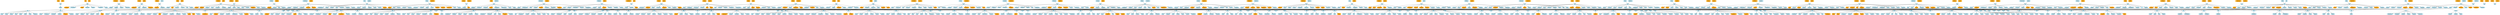 digraph Families {
	node [color=lightblue2 style=filled]
	overlap=false
	"1a" [label=Aleberna]
	"1b" [label=Henric]
	1 [shape=diamond]
	"1a" -> 1 [weight=12]
	"1b" -> 1 [weight=12]
	"2a" [label=Natelien]
	"2b" [label=Hetselo]
	2 [shape=diamond]
	"2a" -> 2 [weight=12]
	"2b" -> 2 [weight=12]
	"3a" [label=Hildegardis]
	"3b" [label=Walramus]
	3 [shape=diamond]
	"3a" -> 3 [weight=12]
	"3b" -> 3 [weight=12]
	"4a" [label=Kerstine]
	"4b" [label=Heillam]
	4 [shape=diamond]
	"4a" -> 4 [weight=12]
	"4b" -> 4 [weight=12]
	"5a" [label=Emgelberna]
	"5b" [label=Galo]
	5 [shape=diamond]
	"5a" -> 5 [weight=12]
	"5b" -> 5 [weight=12]
	"6a" [label=Alretieren]
	"6b" [label=Kerstiaen]
	6 [shape=diamond]
	"6a" -> 6 [weight=12]
	"6b" -> 6 [weight=12]
	"7a" [label=Imsoete]
	"7b" [label=Sibrando]
	7 [shape=diamond]
	"7a" -> 7 [weight=12]
	"7b" -> 7 [weight=12]
	"8a" [label=Aghete]
	"8b" [label=Poppo]
	8 [shape=diamond]
	"8a" -> 8 [weight=12]
	"8b" -> 8 [weight=12]
	"9a" [label=Clara]
	"9b" [label=Symon]
	9 [shape=diamond]
	"9a" -> 9 [weight=12]
	"9b" -> 9 [weight=12]
	"10a" [label=Reynildis]
	"10b" [label=Godeuert]
	10 [shape=diamond]
	"10a" -> 10 [weight=12]
	"10b" -> 10 [weight=12]
	"11a" [label=Marcibilia]
	"11b" [label=Sylof]
	11 [shape=diamond]
	"11a" -> 11 [weight=12]
	"11b" -> 11 [weight=12]
	"12a" [label=Reymodis]
	"12b" [label=Harlo]
	12 [shape=diamond]
	"12a" -> 12 [weight=12]
	"12b" -> 12 [weight=12]
	"13a" [label=Sywi]
	"13b" [label=Jonghen]
	13 [shape=diamond]
	"13a" -> 13 [weight=12]
	"13b" -> 13 [weight=12]
	"14a" [label=Gheesen]
	"14b" [label=Everyng]
	14 [shape=diamond]
	"14a" -> 14 [weight=12]
	"14b" -> 14 [weight=12]
	"15a" [label=Hadewigis]
	"15b" [label=Bollarde]
	15 [shape=diamond]
	"15a" -> 15 [weight=12]
	"15b" -> 15 [weight=12]
	"16a" [label=Baua]
	"16b" [label=Alwar]
	16 [shape=diamond]
	"16a" -> 16 [weight=12]
	"16b" -> 16 [weight=12]
	"17a" [label=Clementia]
	"17b" [label=Henric]
	17 [shape=diamond]
	"17a" -> 17 [weight=12]
	"17b" -> 17 [weight=12]
	"18a" [label=Godeweris]
	"18b" [label=Geldmaro]
	18 [shape=diamond]
	"18a" -> 18 [weight=12]
	"18b" -> 18 [weight=12]
	"19a" [label=Amalburga]
	"19b" [label=Ysewin]
	19 [shape=diamond]
	"19a" -> 19 [weight=12]
	"19b" -> 19 [weight=12]
	"20a" [label=Lisebette]
	"20b" [label=Bollarde]
	20 [shape=diamond]
	"20a" -> 20 [weight=12]
	"20b" -> 20 [weight=12]
	"21a" [label=Remsindis]
	"21b" [label=Lutbrandus]
	21 [shape=diamond]
	"21a" -> 21 [weight=12]
	"21b" -> 21 [weight=12]
	"22a" [label=Marie]
	"22b" [label=Alwin]
	22 [shape=diamond]
	"22a" -> 22 [weight=12]
	"22b" -> 22 [weight=12]
	"23a" [label=Berta]
	"23b" [label=Jdir]
	23 [shape=diamond]
	"23a" -> 23 [weight=12]
	"23b" -> 23 [weight=12]
	"24a" [label=Gisele]
	"24b" [label=Gherelm]
	24 [shape=diamond]
	"24a" -> 24 [weight=12]
	"24b" -> 24 [weight=12]
	"25a" [label=Truden]
	"25b" [label=Brun]
	25 [shape=diamond]
	"25a" -> 25 [weight=12]
	"25b" -> 25 [weight=12]
	"26a" [label=Machtilden]
	"26b" [label=Conzone]
	26 [shape=diamond]
	"26a" -> 26 [weight=12]
	"26b" -> 26 [weight=12]
	"27a" [label=Saxiardis]
	"27b" [label=Lutbrandus]
	27 [shape=diamond]
	"27a" -> 27 [weight=12]
	"27b" -> 27 [weight=12]
	"28a" [label=Woltwigis]
	"28b" [label=Willekine]
	28 [shape=diamond]
	"28a" -> 28 [weight=12]
	"28b" -> 28 [weight=12]
	"29a" [label=Folqui]
	"29b" [label=Adolfus]
	29 [shape=diamond]
	"29a" -> 29 [weight=12]
	"29b" -> 29 [weight=12]
	"30a" [label=Gloria]
	"30b" [label=Tielekine]
	30 [shape=diamond]
	"30a" -> 30 [weight=12]
	"30b" -> 30 [weight=12]
	"31a" [label=Aleydis]
	"31b" [label=Wolcout]
	31 [shape=diamond]
	"31a" -> 31 [weight=12]
	"31b" -> 31 [weight=12]
	"32a" [label=Ermerut]
	"32b" [label=Hughe]
	32 [shape=diamond]
	"32a" -> 32 [weight=12]
	"32b" -> 32 [weight=12]
	"33a" [label=bertrade]
	"33b" [label=Rolant]
	33 [shape=diamond]
	"33a" -> 33 [weight=12]
	"33b" -> 33 [weight=12]
	"34a" [label=Hodine]
	"34b" [label=Clarebout]
	34 [shape=diamond]
	"34a" -> 34 [weight=12]
	"34b" -> 34 [weight=12]
	"35a" [label=Uergina]
	"35b" [label=Ricward]
	35 [shape=diamond]
	"35a" -> 35 [weight=12]
	"35b" -> 35 [weight=12]
	"36a" [label=Kerstine]
	"36b" [label=Pauels]
	36 [shape=diamond]
	"36a" -> 36 [weight=12]
	"36b" -> 36 [weight=12]
	"37a" [label=Hodine]
	"37b" [label=Eustacius]
	37 [shape=diamond]
	"37a" -> 37 [weight=12]
	"37b" -> 37 [weight=12]
	"38a" [label=Imsoete]
	"38b" [label=Thieleman]
	38 [shape=diamond]
	"38a" -> 38 [weight=12]
	"38b" -> 38 [weight=12]
	"39a" [label=Hersewindis]
	"39b" [label=Justaes]
	39 [shape=diamond]
	"39a" -> 39 [weight=12]
	"39b" -> 39 [weight=12]
	"40a" [label=Truden]
	"40b" [label=Lutbrandus]
	40 [shape=diamond]
	"40a" -> 40 [weight=12]
	"40b" -> 40 [weight=12]
	"41a" [label=Trame]
	"41b" [label=Reinardus]
	41 [shape=diamond]
	"41a" -> 41 [weight=12]
	"41b" -> 41 [weight=12]
	"42a" [label=Trame]
	"42b" [label=Herardus]
	42 [shape=diamond]
	"42a" -> 42 [weight=12]
	"42b" -> 42 [weight=12]
	"43a" [label=Liudburgis]
	"43b" [label=Amelgeir]
	43 [shape=diamond]
	"43a" -> 43 [weight=12]
	"43b" -> 43 [weight=12]
	"44a" [label=Gloria]
	"44b" [label="Heinhocа"]
	44 [shape=diamond]
	"44a" -> 44 [weight=12]
	"44b" -> 44 [weight=12]
	"45a" [label=Heile]
	"45b" [label=Snelle]
	45 [shape=diamond]
	"45a" -> 45 [weight=12]
	"45b" -> 45 [weight=12]
	"46a" [label=Margareta]
	"46b" [label=Clemmam]
	46 [shape=diamond]
	"46a" -> 46 [weight=12]
	"46b" -> 46 [weight=12]
	"47a" [label=Euffemia]
	"47b" [label=Andreas]
	47 [shape=diamond]
	"47a" -> 47 [weight=12]
	"47b" -> 47 [weight=12]
	"48a" [label=Heylewigis]
	"48b" [label=Albertus]
	48 [shape=diamond]
	"48a" -> 48 [weight=12]
	"48b" -> 48 [weight=12]
	"49a" [label=Sarre]
	"49b" [label=Herlewin]
	49 [shape=diamond]
	"49a" -> 49 [weight=12]
	"49b" -> 49 [weight=12]
	"50a" [label=Oderada]
	"50b" [label=Trove]
	50 [shape=diamond]
	"50a" -> 50 [weight=12]
	"50b" -> 50 [weight=12]
	"51a" [label=Nannen]
	"51b" [label=Snelle]
	51 [shape=diamond]
	"51a" -> 51 [weight=12]
	"51b" -> 51 [weight=12]
	"52a" [label=Margareta]
	"52b" [label=Arnoud]
	52 [shape=diamond]
	"52a" -> 52 [weight=12]
	"52b" -> 52 [weight=12]
	"53a" [label=Heilsota]
	"53b" [label=Walwin]
	53 [shape=diamond]
	"53a" -> 53 [weight=12]
	"53b" -> 53 [weight=12]
	"54a" [label=Segherarden]
	"54b" [label=Syuardus]
	54 [shape=diamond]
	"54a" -> 54 [weight=12]
	"54b" -> 54 [weight=12]
	"55a" [label=Riet]
	"55b" [label=Wedeghe]
	55 [shape=diamond]
	"55a" -> 55 [weight=12]
	"55b" -> 55 [weight=12]
	"56a" [label=Alene]
	"56b" [label=Hatebrandus]
	56 [shape=diamond]
	"56a" -> 56 [weight=12]
	"56b" -> 56 [weight=12]
	"57a" [label=Liudburgis]
	"57b" [label=Franco]
	57 [shape=diamond]
	"57a" -> 57 [weight=12]
	"57b" -> 57 [weight=12]
	"58a" [label=Erkenradis]
	"58b" [label=Dammas]
	58 [shape=diamond]
	"58a" -> 58 [weight=12]
	"58b" -> 58 [weight=12]
	"59a" [label=Aleberna]
	"59b" [label=Arnoud]
	59 [shape=diamond]
	"59a" -> 59 [weight=12]
	"59b" -> 59 [weight=12]
	"60a" [label=Yda]
	"60b" [label=Tiuri]
	60 [shape=diamond]
	"60a" -> 60 [weight=12]
	"60b" -> 60 [weight=12]
	"1c1" [label=Mense]
	1 -> "1c1" [weight=6]
	"3c1" [label=Amisius]
	3 -> "3c1" [weight=6]
	"4c1" [label=Hersewindis]
	4 -> "4c1" [weight=6]
	"5c1" [label=Geile]
	5 -> "5c1" [weight=6]
	"6c1" [label=Meynseth]
	6 -> "6c1" [weight=6]
	"8c1" [label=Agnes]
	8 -> "8c1" [weight=6]
	"9c1" [label=Arnulphus]
	9 -> "9c1" [weight=6]
	"10c1" [label=bertrade]
	10 -> "10c1" [weight=6]
	"13c1" [label=Breghtgherus]
	13 -> "13c1" [weight=6]
	"14c1" [label=Sibrando]
	14 -> "14c1" [weight=6]
	"16c1" [label=Ghela]
	16 -> "16c1" [weight=6]
	"21c1" [label=Alard]
	21 -> "21c1" [weight=6]
	"22c1" [label=Weitijn]
	22 -> "22c1" [weight=6]
	"27c1" [label=Paradanus]
	27 -> "27c1" [weight=6]
	"28c1" [label=Myrthel]
	28 -> "28c1" [weight=6]
	"30c1" [label=Imsoete]
	30 -> "30c1" [weight=6]
	"32c1" [label=Sipper]
	32 -> "32c1" [weight=6]
	"33c1" [label=Imma]
	33 -> "33c1" [weight=6]
	"35c1" [label=Godeweris]
	35 -> "35c1" [weight=6]
	"38c1" [label=Zuanelt]
	38 -> "38c1" [weight=6]
	"39c1" [label=Emmelina]
	39 -> "39c1" [weight=6]
	"40c1" [label=Vroeden]
	40 -> "40c1" [weight=6]
	"41c1" [label=Nellen]
	41 -> "41c1" [weight=6]
	"43c1" [label=Woltwigis]
	43 -> "43c1" [weight=6]
	"44c1" [label=Gheynekine]
	44 -> "44c1" [weight=6]
	"45c1" [label=Pietersen]
	45 -> "45c1" [weight=6]
	"47c1" [label=Pelegrim]
	47 -> "47c1" [weight=6]
	"50c1" [label=Moerseil]
	50 -> "50c1" [weight=6]
	"51c1" [label=Rabburgis]
	51 -> "51c1" [weight=6]
	"52c1" [label=Ingel]
	52 -> "52c1" [weight=6]
	"53c1" [label=Woubbrecht]
	53 -> "53c1" [weight=6]
	"53c1" [label=Woubbrecht color=orange]
	"54c1" [label=Kolekinus]
	54 -> "54c1" [weight=6]
	"58c1" [label=Gerburgis]
	58 -> "58c1" [weight=6]
	"59c1" [label=Bertoldus]
	59 -> "59c1" [weight=6]
	"60c1" [label=Machtilden]
	60 -> "60c1" [weight=6]
	"16a" [label=Baua color=orange]
	"18a" [label=Godeweris color=orange]
	"24a" [label=Gisele color=orange]
	"31b" [label=Wolcout color=orange]
	"1c2" [label=Diewiven]
	1 -> "1c2" [weight=6]
	"2c1" [label=Esa]
	2 -> "2c1" [weight=6]
	"3c2" [label=Everdey]
	3 -> "3c2" [weight=6]
	"4c2" [label=Walburgis]
	4 -> "4c2" [weight=6]
	"5c2" [label=Cecilia]
	5 -> "5c2" [weight=6]
	"5a" [label=Emgelberna color=orange]
	"6c2" [label=Eelbout]
	6 -> "6c2" [weight=6]
	"7c1" [label=Zuanelt]
	7 -> "7c1" [weight=6]
	"8c2" [label=Scilla]
	8 -> "8c2" [weight=6]
	"10c2" [label=Suaneka]
	10 -> "10c2" [weight=6]
	"12c1" [label=Gheesen]
	12 -> "12c1" [weight=6]
	"13c2" [label=Denijs]
	13 -> "13c2" [weight=6]
	"14c2" [label=Thedwi]
	14 -> "14c2" [weight=6]
	"15c1" [label=Euerardus]
	15 -> "15c1" [weight=6]
	"17c1" [label=Nimme]
	17 -> "17c1" [weight=6]
	"19c1" [label=bertrade]
	19 -> "19c1" [weight=6]
	"19c1" [label=bertrade color=orange]
	"21c2" [label=Ghodelde]
	21 -> "21c2" [weight=6]
	"23c1" [label=Salome]
	23 -> "23c1" [weight=6]
	"25c1" [label=Sophia]
	25 -> "25c1" [weight=6]
	"27c2" [label=Rolant]
	27 -> "27c2" [weight=6]
	"28c2" [label=Eustacius]
	28 -> "28c2" [weight=6]
	"30c2" [label=Reinardus]
	30 -> "30c2" [weight=6]
	"33c2" [label=Radulphus]
	33 -> "33c2" [weight=6]
	"35c2" [label=Dodo]
	35 -> "35c2" [weight=6]
	"37c1" [label=Scilla]
	37 -> "37c1" [weight=6]
	"39c2" [label=Lutgeri]
	39 -> "39c2" [weight=6]
	"40c2" [label=Aue]
	40 -> "40c2" [weight=6]
	"41c2" [label=Heideric]
	41 -> "41c2" [weight=6]
	"42c1" [label=Berta]
	42 -> "42c1" [weight=6]
	"43c2" [label=Eingeliadis]
	43 -> "43c2" [weight=6]
	"44c2" [label=Lubertus]
	44 -> "44c2" [weight=6]
	"45c2" [label=Cofte]
	45 -> "45c2" [weight=6]
	"49c1" [label=Emmelina]
	49 -> "49c1" [weight=6]
	"50c2" [label=Eggerdus]
	50 -> "50c2" [weight=6]
	"50a" [label=Oderada color=orange]
	"51c2" [label=Walburgis]
	51 -> "51c2" [weight=6]
	"53c2" [label=Clais]
	53 -> "53c2" [weight=6]
	"54c2" [label=Sarre]
	54 -> "54c2" [weight=6]
	"54a" [label=Segherarden color=orange]
	"55c1" [label=Laurens]
	55 -> "55c1" [weight=6]
	"56c1" [label=Pieter]
	56 -> "56c1" [weight=6]
	"58c2" [label=Ricward]
	58 -> "58c2" [weight=6]
	"28c1" [label=Myrthel color=orange]
	"38c1" [label=Zuanelt color=orange]
	"51c1" [label=Rabburgis color=orange]
	"1c3" [label=Valken]
	1 -> "1c3" [weight=6]
	"2c2" [label=Clara]
	2 -> "2c2" [weight=6]
	"3c3" [label=Cecilia]
	3 -> "3c3" [weight=6]
	"4c3" [label=Amelgeir]
	4 -> "4c3" [weight=6]
	"6c3" [label=Lubertus]
	6 -> "6c3" [weight=6]
	"11c1" [label=Zuanelt]
	11 -> "11c1" [weight=6]
	"12c2" [label=Truden]
	12 -> "12c2" [weight=6]
	"13c3" [label=Truden]
	13 -> "13c3" [weight=6]
	"14c3" [label=Heyman]
	14 -> "14c3" [weight=6]
	"17c2" [label=Wilbord]
	17 -> "17c2" [weight=6]
	"20c1" [label=Amelgeir]
	20 -> "20c1" [weight=6]
	"21c3" [label=Ulrici]
	21 -> "21c3" [weight=6]
	"22c2" [label=Ermerut]
	22 -> "22c2" [weight=6]
	"23c2" [label=Herman]
	23 -> "23c2" [weight=6]
	"25c2" [label=Breghlent]
	25 -> "25c2" [weight=6]
	"27c3" [label=Liudburgis]
	27 -> "27c3" [weight=6]
	"28c3" [label=Waldfridus]
	28 -> "28c3" [weight=6]
	"29c1" [label=""]
	29 -> "29c1" [weight=6]
	"30c3" [label=Clara]
	30 -> "30c3" [weight=6]
	"32c2" [label=Eustacius]
	32 -> "32c2" [weight=6]
	"33c3" [label=Folqui]
	33 -> "33c3" [weight=6]
	"34c1" [label=Uergina]
	34 -> "34c1" [weight=6]
	"35c3" [label="Winardusа"]
	35 -> "35c3" [weight=6]
	"36c1" [label=Liedelde]
	36 -> "36c1" [weight=6]
	"37c2" [label=Stemaers]
	37 -> "37c2" [weight=6]
	"38c2" [label=Ricward]
	38 -> "38c2" [weight=6]
	"39c3" [label=Amelgeir]
	39 -> "39c3" [weight=6]
	"40c3" [label=Gheesen]
	40 -> "40c3" [weight=6]
	"41c3" [label=Dodo]
	41 -> "41c3" [weight=6]
	"45c3" [label=Mette]
	45 -> "45c3" [weight=6]
	"47c2" [label=Hadewigis]
	47 -> "47c2" [weight=6]
	"51c3" [label=Hille]
	51 -> "51c3" [weight=6]
	"53c3" [label=bertrade]
	53 -> "53c3" [weight=6]
	"56c2" [label=Saxiardis]
	56 -> "56c2" [weight=6]
	"57c1" [label=Wilbord]
	57 -> "57c1" [weight=6]
	"58c3" [label=Hatebrandus]
	58 -> "58c3" [weight=6]
	"59c2" [label=Bodekine]
	59 -> "59c2" [weight=6]
	"60c2" [label=Lelien]
	60 -> "60c2" [weight=6]
	"1a" [label=Aleberna color=orange]
	"30c2" [label=Reinardus color=orange]
	"39c2" [label=Lutgeri color=orange]
	"3c4" [label=Lubertus]
	3 -> "3c4" [weight=6]
	"3c4" [label=Lubertus color=orange]
	"6c4" [label=Vesse]
	6 -> "6c4" [weight=6]
	"6c4" [label=Vesse color=orange]
	"7c2" [label=Yda]
	7 -> "7c2" [weight=6]
	"7c2" [label=Yda color=orange]
	"7a" [label=Imsoete color=orange]
	"8c3" [label=bertrade]
	8 -> "8c3" [weight=6]
	"9c2" [label=Ysaac]
	9 -> "9c2" [weight=6]
	"10c3" [label=Bel]
	10 -> "10c3" [weight=6]
	"12c3" [label=Sarre]
	12 -> "12c3" [weight=6]
	"17c3" [label=Lenildis]
	17 -> "17c3" [weight=6]
	"19c2" [label=Douwen]
	19 -> "19c2" [weight=6]
	"21c4" [label=Jdir]
	21 -> "21c4" [weight=6]
	"22c3" [label=Soi]
	22 -> "22c3" [weight=6]
	"22c3" [label=Soi color=orange]
	"23c3" [label=Mabelie]
	23 -> "23c3" [weight=6]
	"25c3" [label=Marisseis]
	25 -> "25c3" [weight=6]
	"27c4" [label=Wigherus]
	27 -> "27c4" [weight=6]
	"28c4" [label=Egbertus]
	28 -> "28c4" [weight=6]
	"30c4" [label=Lenildis]
	30 -> "30c4" [weight=6]
	"38c3" [label=Franco]
	38 -> "38c3" [weight=6]
	"39c4" [label=Wauthem]
	39 -> "39c4" [weight=6]
	"40c4" [label=Tiuri]
	40 -> "40c4" [weight=6]
	"40c4" [label=Tiuri color=orange]
	"41c4" [label=Dammas]
	41 -> "41c4" [weight=6]
	"42c2" [label=Woutgerus]
	42 -> "42c2" [weight=6]
	"43c3" [label=Thomas]
	43 -> "43c3" [weight=6]
	"45c4" [label=Uergina]
	45 -> "45c4" [weight=6]
	"45c4" [label=Uergina color=orange]
	"47c3" [label=Salomon]
	47 -> "47c3" [weight=6]
	"48c1" [label=Folkero]
	48 -> "48c1" [weight=6]
	"49c2" [label=Gheesen]
	49 -> "49c2" [weight=6]
	"51c4" [label=Clementia]
	51 -> "51c4" [weight=6]
	"51a" [label=Nannen color=orange]
	"53c4" [label=Amalburga]
	53 -> "53c4" [weight=6]
	"53c4" [label=Amalburga color=orange]
	"55c2" [label=Rycaldis]
	55 -> "55c2" [weight=6]
	"56c3" [label=Gheesen]
	56 -> "56c3" [weight=6]
	"58c4" [label=Fellen]
	58 -> "58c4" [weight=6]
	"60c3" [label=Syuardus]
	60 -> "60c3" [weight=6]
	"31a" [label=Aleydis color=orange]
	"30c1" [label=Imsoete color=orange]
	"50c1" [label=Moerseil color=orange]
	"3c2" [label=Everdey color=orange]
	"2c3" [label=Reymar]
	2 -> "2c3" [weight=6]
	"3c5" [label=Herardus]
	3 -> "3c5" [weight=6]
	"6c5" [label=Aghete]
	6 -> "6c5" [weight=6]
	"8c4" [label=Jacomin]
	8 -> "8c4" [weight=6]
	"9c3" [label=Godeweris]
	9 -> "9c3" [weight=6]
	"10c4" [label=Imma]
	10 -> "10c4" [weight=6]
	"11c2" [label=Folpertus]
	11 -> "11c2" [weight=6]
	"12c4" [label=Aghete]
	12 -> "12c4" [weight=6]
	"13c4" [label=Assceric]
	13 -> "13c4" [weight=6]
	"14c4" [label=Gertrudis]
	14 -> "14c4" [weight=6]
	"15c2" [label=Liudburgis]
	15 -> "15c2" [weight=6]
	"17c4" [label=Gherolf]
	17 -> "17c4" [weight=6]
	"19c3" [label=Gertrudis]
	19 -> "19c3" [weight=6]
	"21c5" [label=Radewijns]
	21 -> "21c5" [weight=6]
	"23c4" [label=Iordanus]
	23 -> "23c4" [weight=6]
	"26c1" [label=Adam]
	26 -> "26c1" [weight=6]
	"27c5" [label=Gabriel]
	27 -> "27c5" [weight=6]
	"28c5" [label=Bollarde]
	28 -> "28c5" [weight=6]
	"29c2" [label=Aleydis]
	29 -> "29c2" [weight=6]
	"30c5" [label=Rolant]
	30 -> "30c5" [weight=6]
	"32c3" [label=Pieter]
	32 -> "32c3" [weight=6]
	"33c4" [label=Truden]
	33 -> "33c4" [weight=6]
	"34c2" [label=Hildeburgis]
	34 -> "34c2" [weight=6]
	"35c4" [label=Marie]
	35 -> "35c4" [weight=6]
	"36c2" [label=Lieuin]
	36 -> "36c2" [weight=6]
	"37c3" [label=Menoldis]
	37 -> "37c3" [weight=6]
	"39c5" [label=Goeskin]
	39 -> "39c5" [weight=6]
	"41c5" [label=Brundonis]
	41 -> "41c5" [weight=6]
	"42c3" [label=Trueb]
	42 -> "42c3" [weight=6]
	"43c4" [label=Emgelberna]
	43 -> "43c4" [weight=6]
	"46c1" [label=Hilduardis]
	46 -> "46c1" [weight=6]
	"47c4" [label=Sipper]
	47 -> "47c4" [weight=6]
	"48c2" [label=Kerstine]
	48 -> "48c2" [weight=6]
	"49c3" [label=Ghodscalc]
	49 -> "49c3" [weight=6]
	"52c2" [label=Hubrecht]
	52 -> "52c2" [weight=6]
	"53c5" [label=Clara]
	53 -> "53c5" [weight=6]
	"55c3" [label=Conzone]
	55 -> "55c3" [weight=6]
	"56c4" [label=Scilla]
	56 -> "56c4" [weight=6]
	"58c5" [label=Hille]
	58 -> "58c5" [weight=6]
	"59c3" [label=Geile]
	59 -> "59c3" [weight=6]
	"10c3" [label=Bel color=orange]
	"55c2" [label=Rycaldis color=orange]
	"33c4" [label=Truden color=orange]
	"2c4" [label=Rolekine]
	2 -> "2c4" [weight=6]
	"3c6" [label=Folqui]
	3 -> "3c6" [weight=6]
	"4c4" [label=Lisebette]
	4 -> "4c4" [weight=6]
	"6c6" [label=Ghoudekinen]
	6 -> "6c6" [weight=6]
	"8c5" [label=Oda]
	8 -> "8c5" [weight=6]
	"11c3" [label=Folcard]
	11 -> "11c3" [weight=6]
	"13c5" [label=Tetta]
	13 -> "13c5" [weight=6]
	"15c3" [label=Clara]
	15 -> "15c3" [weight=6]
	"17c5" [label=Meynolphus]
	17 -> "17c5" [weight=6]
	"21c6" [label=Amisius]
	21 -> "21c6" [weight=6]
	"23c5" [label=Grote]
	23 -> "23c5" [weight=6]
	"25c4" [label=Wilmarus]
	25 -> "25c4" [weight=6]
	"26c2" [label=Bodekine]
	26 -> "26c2" [weight=6]
	"27c6" [label=Ase]
	27 -> "27c6" [weight=6]
	"28c6" [label=Truden]
	28 -> "28c6" [weight=6]
	"29c3" [label=Hughe]
	29 -> "29c3" [weight=6]
	"32c4" [label=Moerseil]
	32 -> "32c4" [weight=6]
	"34c3" [label=Piak]
	34 -> "34c3" [weight=6]
	"35c5" [label=Hubrecht]
	35 -> "35c5" [weight=6]
	"36c3" [label=Eustacius]
	36 -> "36c3" [weight=6]
	"37c4" [label=Fays]
	37 -> "37c4" [weight=6]
	"38c4" [label=Vesse]
	38 -> "38c4" [weight=6]
	"41c6" [label=Lisebette]
	41 -> "41c6" [weight=6]
	"43c5" [label=Gisele]
	43 -> "43c5" [weight=6]
	"44c3" [label=Rodolf]
	44 -> "44c3" [weight=6]
	"45c5" [label=Breghlent]
	45 -> "45c5" [weight=6]
	"46c2" [label=Justaes]
	46 -> "46c2" [weight=6]
	"47c5" [label=Meynseth]
	47 -> "47c5" [weight=6]
	"48c3" [label=Lelien]
	48 -> "48c3" [weight=6]
	"52c3" [label=Alwin]
	52 -> "52c3" [weight=6]
	"53c6" [label=Reynildis]
	53 -> "53c6" [weight=6]
	"55c4" [label=Justaes]
	55 -> "55c4" [weight=6]
	"56c5" [label=Hildeburgis]
	56 -> "56c5" [weight=6]
	"56c5" [label=Hildeburgis color=orange]
	"58c6" [label=Emgelberna]
	58 -> "58c6" [weight=6]
	"59c4" [label=Elberino]
	59 -> "59c4" [weight=6]
	"59a" [label=Aleberna color=orange]
	"2b" [label=Hetselo color=orange]
	"37c1" [label=Scilla color=orange]
	"47c3" [label=Salomon color=orange]
	"35c4" [label=Marie color=orange]
	"4c5" [label=Marisseis]
	4 -> "4c5" [weight=6]
	"6c7" [label=Gertrudis]
	6 -> "6c7" [weight=6]
	"8c6" [label=Imma]
	8 -> "8c6" [weight=6]
	"9c4" [label=Bobone]
	9 -> "9c4" [weight=6]
	"10c5" [label="Maelkinа"]
	10 -> "10c5" [weight=6]
	"11c4" [label=Reuro]
	11 -> "11c4" [weight=6]
	"13c6" [label=Verthwi]
	13 -> "13c6" [weight=6]
	"15c4" [label=Brun]
	15 -> "15c4" [weight=6]
	"19c4" [label=Kornillis]
	19 -> "19c4" [weight=6]
	"20c2" [label=Mourin]
	20 -> "20c2" [weight=6]
	"21c7" [label=Sywi]
	21 -> "21c7" [weight=6]
	"22c4" [label=Auesoete]
	22 -> "22c4" [weight=6]
	"28c7" [label=Hilduardis]
	28 -> "28c7" [weight=6]
	"30c6" [label=Costan]
	30 -> "30c6" [weight=6]
	"32c5" [label=Aleberna]
	32 -> "32c5" [weight=6]
	"33c5" [label=Katerina]
	33 -> "33c5" [weight=6]
	"34c4" [label=Imsoete]
	34 -> "34c4" [weight=6]
	"35c6" [label=Hersewindis]
	35 -> "35c6" [weight=6]
	"36c4" [label=Mabelie]
	36 -> "36c4" [weight=6]
	"37c5" [label=Gheesen]
	37 -> "37c5" [weight=6]
	"41c7" [label=Ghoris]
	41 -> "41c7" [weight=6]
	"44c4" [label=Firiin]
	44 -> "44c4" [weight=6]
	"45c6" [label=Mette]
	45 -> "45c6" [weight=6]
	"46c3" [label=Jonghen]
	46 -> "46c3" [weight=6]
	"48c4" [label=Lenildis]
	48 -> "48c4" [weight=6]
	"49c4" [label=Lieuin]
	49 -> "49c4" [weight=6]
	"49c4" [label=Lieuin color=orange]
	"52c4" [label=Emmelina]
	52 -> "52c4" [weight=6]
	"52c4" [label=Emmelina color=orange]
	"56c6" [label=Alene]
	56 -> "56c6" [weight=6]
	"57c2" [label=Menoldis]
	57 -> "57c2" [weight=6]
	"60c4" [label=Wybel]
	60 -> "60c4" [weight=6]
	"5c1" [label=Geile color=orange]
	"14c1" [label=Sibrando color=orange]
	"12c1" [label=Gheesen color=orange]
	"41c2" [label=Heideric color=orange]
	"41c4" [label=Dammas color=orange]
	"15c2" [label=Liudburgis color=orange]
	"42c3" [label=Trueb color=orange]
	"47c5" [label=Meynseth color=orange]
	"6c7" [label=Gertrudis color=orange]
	"19c4" [label=Kornillis color=orange]
	"6c8" [label=Badeloghen]
	6 -> "6c8" [weight=6]
	"8c7" [label=Ermerut]
	8 -> "8c7" [weight=6]
	"9c5" [label=Grote]
	9 -> "9c5" [weight=6]
	"10c6" [label=Heinkin]
	10 -> "10c6" [weight=6]
	"14c5" [label=Gheram]
	14 -> "14c5" [weight=6]
	"15c5" [label=Andreas]
	15 -> "15c5" [weight=6]
	"17c6" [label=Reynold]
	17 -> "17c6" [weight=6]
	"19c5" [label=Jonghen]
	19 -> "19c5" [weight=6]
	"20c3" [label="Elyasа"]
	20 -> "20c3" [weight=6]
	"21c8" [label=Splinter]
	21 -> "21c8" [weight=6]
	"23c6" [label=Ramont]
	23 -> "23c6" [weight=6]
	"26c3" [label=Jacob]
	26 -> "26c3" [weight=6]
	"27c7" [label=Aghete]
	27 -> "27c7" [weight=6]
	"29c4" [label=Reymbernus]
	29 -> "29c4" [weight=6]
	"30c7" [label=Alretieren]
	30 -> "30c7" [weight=6]
	"33c6" [label=Geykonis]
	33 -> "33c6" [weight=6]
	"34c5" [label=Lutghardis]
	34 -> "34c5" [weight=6]
	"36c5" [label=Ermerut]
	36 -> "36c5" [weight=6]
	"38c5" [label=Wicghard]
	38 -> "38c5" [weight=6]
	"39c6" [label=Ever]
	39 -> "39c6" [weight=6]
	"42c4" [label=Scilla]
	42 -> "42c4" [weight=6]
	"43c6" [label=Segherarden]
	43 -> "43c6" [weight=6]
	"46c4" [label=Herbert]
	46 -> "46c4" [weight=6]
	"49c5" [label=Tielen]
	49 -> "49c5" [weight=6]
	"52c5" [label=Jonghen]
	52 -> "52c5" [weight=6]
	"53c7" [label=Machtilden]
	53 -> "53c7" [weight=6]
	"55c5" [label=Marcilius]
	55 -> "55c5" [weight=6]
	"57c3" [label=Baua]
	57 -> "57c3" [weight=6]
	"39c6" [label=Ever color=orange]
	"6c9" [label=Gerburgis]
	6 -> "6c9" [weight=6]
	"9c6" [label=Alard]
	9 -> "9c6" [weight=6]
	"10c7" [label=Trove]
	10 -> "10c7" [weight=6]
	"11c5" [label=Baua]
	11 -> "11c5" [weight=6]
	"12c5" [label=Sylawert]
	12 -> "12c5" [weight=6]
	"13c7" [label=Myrthel]
	13 -> "13c7" [weight=6]
	"14c6" [label=Thezonus]
	14 -> "14c6" [weight=6]
	"14a" [label=Gheesen color=orange]
	"17c7" [label=Reuro]
	17 -> "17c7" [weight=6]
	"19c6" [label=Gheesen]
	19 -> "19c6" [weight=6]
	"20c4" [label=Mourin]
	20 -> "20c4" [weight=6]
	"21c9" [label=Marie]
	21 -> "21c9" [weight=6]
	"22c5" [label=Hodine]
	22 -> "22c5" [weight=6]
	"26c4" [label=Erkenradis]
	26 -> "26c4" [weight=6]
	"27c8" [label=Diddekin]
	27 -> "27c8" [weight=6]
	"30c8" [label=Nellen]
	30 -> "30c8" [weight=6]
	"32c6" [label=Diddekin]
	32 -> "32c6" [weight=6]
	"35c7" [label=Stephanus]
	35 -> "35c7" [weight=6]
	"36c6" [label=Sipper]
	36 -> "36c6" [weight=6]
	"39c7" [label=Splinter]
	39 -> "39c7" [weight=6]
	"41c8" [label=Erkenradis]
	41 -> "41c8" [weight=6]
	"43c7" [label=Scilla]
	43 -> "43c7" [weight=6]
	"44c5" [label=Saswe]
	44 -> "44c5" [weight=6]
	"45c7" [label=Thieleman]
	45 -> "45c7" [weight=6]
	"45a" [label=Heile color=orange]
	"47c6" [label=Tielekine]
	47 -> "47c6" [weight=6]
	"52c6" [label=Sywi]
	52 -> "52c6" [weight=6]
	"53c8" [label=Syuardus]
	53 -> "53c8" [weight=6]
	"56c7" [label=Fellen]
	56 -> "56c7" [weight=6]
	"48c4" [label=Lenildis color=orange]
	"3c7" [label=Folpertus]
	3 -> "3c7" [weight=6]
	"11c6" [label=Ghodelde]
	11 -> "11c6" [weight=6]
	"15c6" [label=Hubrecht]
	15 -> "15c6" [weight=6]
	"19c7" [label=Imsoete]
	19 -> "19c7" [weight=6]
	"20c5" [label=Iordanus]
	20 -> "20c5" [weight=6]
	"22c6" [label=Bel]
	22 -> "22c6" [weight=6]
	"23c7" [label=Clemmam]
	23 -> "23c7" [weight=6]
	"26c5" [label=Ase]
	26 -> "26c5" [weight=6]
	"29c5" [label=Liudburgis]
	29 -> "29c5" [weight=6]
	"30c9" [label=Beatrice]
	30 -> "30c9" [weight=6]
	"32c7" [label=Gheuardus]
	32 -> "32c7" [weight=6]
	"34c6" [label=Mauricius]
	34 -> "34c6" [weight=6]
	"37c6" [label=Meinoldo]
	37 -> "37c6" [weight=6]
	"38c6" [label=Aue]
	38 -> "38c6" [weight=6]
	"39c8" [label=Wendelmodis]
	39 -> "39c8" [weight=6]
	"40c5" [label=Lenildis]
	40 -> "40c5" [weight=6]
	"42c5" [label=Folqui]
	42 -> "42c5" [weight=6]
	"43c8" [label=Nanne]
	43 -> "43c8" [weight=6]
	"44c6" [label=Reymodis]
	44 -> "44c6" [weight=6]
	"53c9" [label=Siburgis]
	53 -> "53c9" [weight=6]
	"57c4" [label=Brame]
	57 -> "57c4" [weight=6]
	"58c7" [label=Jacomin]
	58 -> "58c7" [weight=6]
	"60c5" [label=Snellekine]
	60 -> "60c5" [weight=6]
	"20b" [label=Bollarde color=orange]
	"27b" [label=Lutbrandus color=orange]
	"33b" [label=Rolant color=orange]
	"52b" [label=Arnoud color=orange]
	"53b" [label=Walwin color=orange]
	"28c2" [label=Eustacius color=orange]
	"20c1" [label=Amelgeir color=orange]
	"37c6" [label=Meinoldo color=orange]
	"3c8" [label=Hughekine]
	3 -> "3c8" [weight=6]
	"6c10" [label=Oda]
	6 -> "6c10" [weight=6]
	"8c8" [label=Clara]
	8 -> "8c8" [weight=6]
	"8a" [label=Aghete color=orange]
	"10c8" [label=Saswe]
	10 -> "10c8" [weight=6]
	"11c7" [label=Lammekin]
	11 -> "11c7" [weight=6]
	"12c6" [label=Alem]
	12 -> "12c6" [weight=6]
	"15c7" [label=bertrade]
	15 -> "15c7" [weight=6]
	"17c8" [label=Clara]
	17 -> "17c8" [weight=6]
	"19c8" [label=Lutghardis]
	19 -> "19c8" [weight=6]
	"23c8" [label=Florens]
	23 -> "23c8" [weight=6]
	"28c8" [label=Franse]
	28 -> "28c8" [weight=6]
	"29c6" [label=Wissen]
	29 -> "29c6" [weight=6]
	"32c8" [label=Alene]
	32 -> "32c8" [weight=6]
	"34c7" [label=Cofte]
	34 -> "34c7" [weight=6]
	"35c8" [label=Riet]
	35 -> "35c8" [weight=6]
	"35c8" [label=Riet color=orange]
	"37c7" [label=Mabelie]
	37 -> "37c7" [weight=6]
	"39c9" [label=Hadewigis]
	39 -> "39c9" [weight=6]
	"40c6" [label=Walburgis]
	40 -> "40c6" [weight=6]
	"41c9" [label=Claward]
	41 -> "41c9" [weight=6]
	"43c9" [label=Ludingus]
	43 -> "43c9" [weight=6]
	"48c5" [label=Sophia]
	48 -> "48c5" [weight=6]
	"48c5" [label=Sophia color=orange]
	"49c6" [label=Hildegardis]
	49 -> "49c6" [weight=6]
	"57c5" [label=Salomon]
	57 -> "57c5" [weight=6]
	"58c8" [label=Brandekijn]
	58 -> "58c8" [weight=6]
	"8b" [label=Poppo color=orange]
	"9b" [label=Symon color=orange]
	"16b" [label=Alwar color=orange]
	"8c1" [label=Agnes color=orange]
	"13c3" [label=Truden color=orange]
	"17c4" [label=Gherolf color=orange]
	"57c3" [label=Baua color=orange]
	"41c8" [label=Erkenradis color=orange]
	"6c11" [label=Dauid]
	6 -> "6c11" [weight=6]
	"10c9" [label=Siwa]
	10 -> "10c9" [weight=6]
	"13c8" [label=Thomas]
	13 -> "13c8" [weight=6]
	"15c8" [label=Gheesen]
	15 -> "15c8" [weight=6]
	"19c9" [label=Lutghardis]
	19 -> "19c9" [weight=6]
	"21c10" [label=Alwar]
	21 -> "21c10" [weight=6]
	"25c5" [label=Itsburgis]
	25 -> "25c5" [weight=6]
	"26c6" [label=Diewiven]
	26 -> "26c6" [weight=6]
	"29c7" [label=Volcwiif]
	29 -> "29c7" [weight=6]
	"30c10" [label=Beatrice]
	30 -> "30c10" [weight=6]
	"34c8" [label=Havix]
	34 -> "34c8" [weight=6]
	"35c9" [label=Jacomin]
	35 -> "35c9" [weight=6]
	"35a" [label=Uergina color=orange]
	"36c7" [label=Liudburgis]
	36 -> "36c7" [weight=6]
	"39c10" [label=Symon]
	39 -> "39c10" [weight=6]
	"41c10" [label=Alard]
	41 -> "41c10" [weight=6]
	"42c6" [label=Margareta]
	42 -> "42c6" [weight=6]
	"47c7" [label=Wijfgode]
	47 -> "47c7" [weight=6]
	"49c7" [label=Hersewindis]
	49 -> "49c7" [weight=6]
	"55c6" [label=Rolekine]
	55 -> "55c6" [weight=6]
	"56c8" [label=Margareta]
	56 -> "56c8" [weight=6]
	"57c6" [label=bertrade]
	57 -> "57c6" [weight=6]
	"58c9" [label=Beatrice]
	58 -> "58c9" [weight=6]
	"58c9" [label=Beatrice color=orange]
	"60c6" [label=Eylwardo]
	60 -> "60c6" [weight=6]
	"5b" [label=Galo color=orange]
	"14b" [label=Everyng color=orange]
	"19b" [label=Ysewin color=orange]
	"32a" [label=Ermerut color=orange]
	"57c1" [label=Wilbord color=orange]
	"60c4" [label=Wybel color=orange]
	"25c5" [label=Itsburgis color=orange]
	"4c6" [label=Lelien]
	4 -> "4c6" [weight=6]
	"10c10" [label=Yseboldus]
	10 -> "10c10" [weight=6]
	"11c8" [label=Reynold]
	11 -> "11c8" [weight=6]
	"13c9" [label=Kerstine]
	13 -> "13c9" [weight=6]
	"17c9" [label=Gertrudis]
	17 -> "17c9" [weight=6]
	"23c9" [label=Bernardus]
	23 -> "23c9" [weight=6]
	"26c7" [label=Clementia]
	26 -> "26c7" [weight=6]
	"28c9" [label=Batten]
	28 -> "28c9" [weight=6]
	"29c8" [label=Eylwardo]
	29 -> "29c8" [weight=6]
	"36c8" [label=Otto]
	36 -> "36c8" [weight=6]
	"40c7" [label=Waldrada]
	40 -> "40c7" [weight=6]
	"42c7" [label=Trame]
	42 -> "42c7" [weight=6]
	"44c7" [label=Gisele]
	44 -> "44c7" [weight=6]
	"47c8" [label=Zuanelt]
	47 -> "47c8" [weight=6]
	"48c6" [label=Syuardus]
	48 -> "48c6" [weight=6]
	"56c9" [label=Katerina]
	56 -> "56c9" [weight=6]
	"57c7" [label=Agnes]
	57 -> "57c7" [weight=6]
	"54b" [label=Syuardus color=orange]
	"60c3" [label=Syuardus color=orange]
	"2c3" [label=Reymar color=orange]
	"36c2" [label=Lieuin color=orange]
	"52c6" [label=Sywi color=orange]
	"3c8" [label=Hughekine color=orange]
	61 [shape=diamond]
	"16c1" -> 61 [weight=12]
	"1c1" -> 61 [weight=12]
	62 [shape=diamond]
	"6c1" -> 62 [weight=12]
	"21c1" -> 62 [weight=12]
	63 [shape=diamond]
	"60c1" -> 63 [weight=12]
	"22c1" -> 63 [weight=12]
	64 [shape=diamond]
	"33c1" -> 64 [weight=12]
	"27c1" -> 64 [weight=12]
	"3c9" [label=Conrad]
	3 -> "3c9" [weight=6]
	"4c7" [label=Euerocker]
	4 -> "4c7" [weight=6]
	"11c9" [label=Natelien]
	11 -> "11c9" [weight=6]
	"13c10" [label=Helpriko]
	13 -> "13c10" [weight=6]
	"15c9" [label=Sipper]
	15 -> "15c9" [weight=6]
	"15a" [label=Hadewigis color=orange]
	"17c10" [label=Reynildis]
	17 -> "17c10" [weight=6]
	"23c10" [label=Eggerdus]
	23 -> "23c10" [weight=6]
	"26c8" [label=Helyana]
	26 -> "26c8" [weight=6]
	"28c10" [label=Florens]
	28 -> "28c10" [weight=6]
	"34c9" [label=Trame]
	34 -> "34c9" [weight=6]
	"36c9" [label=Volcwiif]
	36 -> "36c9" [weight=6]
	"37c8" [label=Agnes]
	37 -> "37c8" [weight=6]
	"38c7" [label=Rabburgis]
	38 -> "38c7" [weight=6]
	"40c8" [label=Bertoldus]
	40 -> "40c8" [weight=6]
	"41c11" [label=Ringot]
	41 -> "41c11" [weight=6]
	"42c8" [label=Walwin]
	42 -> "42c8" [weight=6]
	"43c10" [label=Hilduardis]
	43 -> "43c10" [weight=6]
	"44c8" [label=Ydier]
	44 -> "44c8" [weight=6]
	"48c7" [label=Wybel]
	48 -> "48c7" [weight=6]
	"49c8" [label=Imma]
	49 -> "49c8" [weight=6]
	"49a" [label=Sarre color=orange]
	"55c7" [label=Reynildis]
	55 -> "55c7" [weight=6]
	"56c10" [label=Stoethoute]
	56 -> "56c10" [weight=6]
	"58c10" [label=Liedelde]
	58 -> "58c10" [weight=6]
	"62c1" [label=Martin]
	62 -> "62c1" [weight=6]
	"64c1" [label=Pieter]
	64 -> "64c1" [weight=6]
	"22a" [label=Marie color=orange]
	"28b" [label=Willekine color=orange]
	"40b" [label=Lutbrandus color=orange]
	"46a" [label=Margareta color=orange]
	"54c2" [label=Sarre color=orange]
	"8c4" [label=Jacomin color=orange]
	"27c8" [label=Diddekin color=orange]
	"58c7" [label=Jacomin color=orange]
	"40c6" [label=Walburgis color=orange]
	65 [shape=diamond]
	"14c2" -> 65 [weight=12]
	"47c1" -> 65 [weight=12]
	66 [shape=diamond]
	"43c2" -> 66 [weight=12]
	"59c1" -> 66 [weight=12]
	67 [shape=diamond]
	"51c2" -> 67 [weight=12]
	"13c2" -> 67 [weight=12]
	68 [shape=diamond]
	"1c2" -> 68 [weight=12]
	"15c1" -> 68 [weight=12]
	69 [shape=diamond]
	"45c1" -> 69 [weight=12]
	"27c2" -> 69 [weight=12]
	70 [shape=diamond]
	"32c1" -> 70 [weight=12]
	"33c2" -> 70 [weight=12]
	71 [shape=diamond]
	"21c2" -> 71 [weight=12]
	"35c2" -> 71 [weight=12]
	72 [shape=diamond]
	"42c1" -> 72 [weight=12]
	"44c2" -> 72 [weight=12]
	73 [shape=diamond]
	"41c1" -> 73 [weight=12]
	"50c2" -> 73 [weight=12]
	"4c8" [label=Franse]
	4 -> "4c8" [weight=6]
	"11c10" [label=Sarre]
	11 -> "11c10" [weight=6]
	"12c7" [label=Hugheman]
	12 -> "12c7" [weight=6]
	"12c7" [label=Hugheman color=orange]
	"23c11" [label=Hille]
	23 -> "23c11" [weight=6]
	"23c11" [label=Hille color=orange]
	"25c6" [label=Soeten]
	25 -> "25c6" [weight=6]
	"26c9" [label=Hughe]
	26 -> "26c9" [weight=6]
	"38c8" [label=Bodekine]
	38 -> "38c8" [weight=6]
	"41c12" [label=Ysewin]
	41 -> "41c12" [weight=6]
	"44c9" [label=Ryccie]
	44 -> "44c9" [weight=6]
	"47c9" [label=Alwar]
	47 -> "47c9" [weight=6]
	"55c8" [label=Geykonis]
	55 -> "55c8" [weight=6]
	"61c1" [label=Liudburgis]
	61 -> "61c1" [weight=6]
	"62c2" [label=Wijfgode]
	62 -> "62c2" [weight=6]
	"63c1" [label=Voghel]
	63 -> "63c1" [weight=6]
	"64c2" [label=Pietersen]
	64 -> "64c2" [weight=6]
	"65c1" [label=Blankard]
	65 -> "65c1" [weight=6]
	"67c1" [label=Imsoete]
	67 -> "67c1" [weight=6]
	"68c1" [label=Sybillia]
	68 -> "68c1" [weight=6]
	"69c1" [label="Elyasа"]
	69 -> "69c1" [weight=6]
	"70c1" [label=Bobone]
	70 -> "70c1" [weight=6]
	"71c1" [label=Radulphus]
	71 -> "71c1" [weight=6]
	"72c1" [label=Imma]
	72 -> "72c1" [weight=6]
	"73c1" [label=Ghiselijn]
	73 -> "73c1" [weight=6]
	"73c1" [label=Ghiselijn color=orange]
	"6b" [label=Kerstiaen color=orange]
	"10b" [label=Godeuert color=orange]
	"11b" [label=Sylof color=orange]
	"29b" [label=Adolfus color=orange]
	"30b" [label=Tielekine color=orange]
	"42b" [label=Herardus color=orange]
	"47b" [label=Andreas color=orange]
	"57a" [label=Liudburgis color=orange]
	"59b" [label=Arnoud color=orange]
	"52c1" [label=Ingel color=orange]
	"23c1" [label=Salome color=orange]
	"26c3" [label=Jacob color=orange]
	"10c9" [label=Siwa color=orange]
	74 [shape=diamond]
	"51c3" -> 74 [weight=12]
	"13c1" -> 74 [weight=12]
	75 [shape=diamond]
	"53c3" -> 75 [weight=12]
	"54c1" -> 75 [weight=12]
	76 [shape=diamond]
	"4c2" -> 76 [weight=12]
	"6c2" -> 76 [weight=12]
	77 [shape=diamond]
	"39c1" -> 77 [weight=12]
	"53c2" -> 77 [weight=12]
	78 [shape=diamond]
	"25c2" -> 78 [weight=12]
	"58c2" -> 78 [weight=12]
	79 [shape=diamond]
	"10c2" -> 79 [weight=12]
	"6c3" -> 79 [weight=12]
	80 [shape=diamond]
	"49c1" -> 80 [weight=12]
	"35c3" -> 80 [weight=12]
	81 [shape=diamond]
	"45c3" -> 81 [weight=12]
	"37c2" -> 81 [weight=12]
	82 [shape=diamond]
	"34c1" -> 82 [weight=12]
	"38c2" -> 82 [weight=12]
	83 [shape=diamond]
	"7c1" -> 83 [weight=12]
	"58c3" -> 83 [weight=12]
	84 [shape=diamond]
	"47c2" -> 84 [weight=12]
	"59c2" -> 84 [weight=12]
	"12c8" [label=Gheram]
	12 -> "12c8" [weight=6]
	"12c8" [label=Gheram color=orange]
	"13c11" [label=Wybel]
	13 -> "13c11" [weight=6]
	"21c11" [label=Betten]
	21 -> "21c11" [weight=6]
	"26c10" [label=Rycaldis]
	26 -> "26c10" [weight=6]
	"34c10" [label=Siwa]
	34 -> "34c10" [weight=6]
	"37c9" [label=Hadewigis]
	37 -> "37c9" [weight=6]
	"44c10" [label=Suaneka]
	44 -> "44c10" [weight=6]
	"55c9" [label=Marcibilia]
	55 -> "55c9" [weight=6]
	"61c2" [label=Salomon]
	61 -> "61c2" [weight=6]
	"62c3" [label=Willem]
	62 -> "62c3" [weight=6]
	"63c2" [label=Ghela]
	63 -> "63c2" [weight=6]
	"66c1" [label=Lisebette]
	66 -> "66c1" [weight=6]
	"67c2" [label=Snelle]
	67 -> "67c2" [weight=6]
	"68c2" [label=Wissen]
	68 -> "68c2" [weight=6]
	"69c2" [label=Geile]
	69 -> "69c2" [weight=6]
	"71c2" [label=Piak]
	71 -> "71c2" [weight=6]
	"73c2" [label=Nannekin]
	73 -> "73c2" [weight=6]
	"75c1" [label=Alretieren]
	75 -> "75c1" [weight=6]
	"78c1" [label=Everyng]
	78 -> "78c1" [weight=6]
	"79c1" [label=Douwen]
	79 -> "79c1" [weight=6]
	"80c1" [label=Ermegardis]
	80 -> "80c1" [weight=6]
	"81c1" [label=Ghodelde]
	81 -> "81c1" [weight=6]
	"45c3" [label=Mette color=orange]
	"83c1" [label=Sophia]
	83 -> "83c1" [weight=6]
	"84c1" [label=Esa]
	84 -> "84c1" [weight=6]
	"17b" [label=Henric color=orange]
	"37b" [label=Eustacius color=orange]
	"41b" [label=Reinardus color=orange]
	"42c5" [label=Folqui color=orange]
	"11c8" [label=Reynold color=orange]
	85 [shape=diamond]
	"43c1" -> 85 [weight=12]
	"44c1" -> 85 [weight=12]
	86 [shape=diamond]
	"56c3" -> 86 [weight=12]
	"55c1" -> 86 [weight=12]
	87 [shape=diamond]
	"11c1" -> 87 [weight=12]
	"21c3" -> 87 [weight=12]
	88 [shape=diamond]
	"51c4" -> 88 [weight=12]
	"41c3" -> 88 [weight=12]
	89 [shape=diamond]
	"39c3" -> 89 [weight=12]
	"21c4" -> 89 [weight=12]
	90 [shape=diamond]
	"8c2" -> 90 [weight=12]
	"27c4" -> 90 [weight=12]
	91 [shape=diamond]
	"2c1" -> 91 [weight=12]
	"58c4" -> 91 [weight=12]
	"12c9" [label=Rycaldis]
	12 -> "12c9" [weight=6]
	"12c9" [label=Rycaldis color=orange]
	"23c12" [label=Radulphus]
	23 -> "23c12" [weight=6]
	"38c9" [label=Suaneka]
	38 -> "38c9" [weight=6]
	"55c10" [label=Aleberna]
	55 -> "55c10" [weight=6]
	"60c7" [label=Jacomin]
	60 -> "60c7" [weight=6]
	"61c3" [label=Wolfraem]
	61 -> "61c3" [weight=6]
	"63c3" [label=Walramus]
	63 -> "63c3" [weight=6]
	"64c3" [label=Gisekin]
	64 -> "64c3" [weight=6]
	"65c2" [label=Ramont]
	65 -> "65c2" [weight=6]
	"66c2" [label=Duker]
	66 -> "66c2" [weight=6]
	"67c3" [label=Rase]
	67 -> "67c3" [weight=6]
	"67c3" [label=Rase color=orange]
	"69c3" [label=Gheeneman]
	69 -> "69c3" [weight=6]
	"70c2" [label=Liedelde]
	70 -> "70c2" [weight=6]
	"71c3" [label=Uergina]
	71 -> "71c3" [weight=6]
	"72c2" [label=Iacobus]
	72 -> "72c2" [weight=6]
	"73c3" [label=Bartrarde]
	73 -> "73c3" [weight=6]
	"74c1" [label=Wendelmodis]
	74 -> "74c1" [weight=6]
	"76c1" [label=Liudburgis]
	76 -> "76c1" [weight=6]
	"77c1" [label=Mette]
	77 -> "77c1" [weight=6]
	"79c2" [label=Wybel]
	79 -> "79c2" [weight=6]
	"80c2" [label=Suaneka]
	80 -> "80c2" [weight=6]
	"82c1" [label=Volcwiif]
	82 -> "82c1" [weight=6]
	"83c2" [label=Ymmekine]
	83 -> "83c2" [weight=6]
	"83c2" [label=Ymmekine color=orange]
	"85c1" [label=Hille]
	85 -> "85c1" [weight=6]
	"86c1" [label=Thitardo]
	86 -> "86c1" [weight=6]
	"87c1" [label=Natelien]
	87 -> "87c1" [weight=6]
	"88c1" [label=Reymbernus]
	88 -> "88c1" [weight=6]
	"51c4" [label=Clementia color=orange]
	"89c1" [label=Arnoud]
	89 -> "89c1" [weight=6]
	"90c1" [label=Rembrecht]
	90 -> "90c1" [weight=6]
	"24b" [label=Gherelm color=orange]
	"36b" [label=Pauels color=orange]
	"51b" [label=Snelle color=orange]
	"55b" [label=Wedeghe color=orange]
	"58b" [label=Dammas color=orange]
	"6c5" [label=Aghete color=orange]
	"3c6" [label=Folqui color=orange]
	"28c9" [label=Batten color=orange]
	"37c9" [label=Hadewigis color=orange]
	92 [shape=diamond]
	"48c2" -> 92 [weight=12]
	"9c1" -> 92 [weight=12]
	93 [shape=diamond]
	"29c2" -> 93 [weight=12]
	"56c1" -> 93 [weight=12]
	94 [shape=diamond]
	"30c3" -> 94 [weight=12]
	"9c2" -> 94 [weight=12]
	95 [shape=diamond]
	"14c4" -> 95 [weight=12]
	"39c4" -> 95 [weight=12]
	96 [shape=diamond]
	"33c3" -> 96 [weight=12]
	"42c2" -> 96 [weight=12]
	97 [shape=diamond]
	"19c3" -> 97 [weight=12]
	"48c1" -> 97 [weight=12]
	98 [shape=diamond]
	"46c1" -> 98 [weight=12]
	"27c5" -> 98 [weight=12]
	99 [shape=diamond]
	"40c3" -> 99 [weight=12]
	"28c5" -> 99 [weight=12]
	100 [shape=diamond]
	"41c5" -> 100 [weight=12]
	"49c3" -> 100 [weight=12]
	"34c11" [label=Scilla]
	34 -> "34c11" [weight=6]
	"38c10" [label=Radewijns]
	38 -> "38c10" [weight=6]
	"48c8" [label=Truden]
	48 -> "48c8" [weight=6]
	"62c4" [label=Tielen]
	62 -> "62c4" [weight=6]
	"64c4" [label=Dodo]
	64 -> "64c4" [weight=6]
	"65c3" [label=Meynolphus]
	65 -> "65c3" [weight=6]
	"66c3" [label=Kerstine]
	66 -> "66c3" [weight=6]
	"67c4" [label=Euffemia]
	67 -> "67c4" [weight=6]
	"68c3" [label=Ermegardis]
	68 -> "68c3" [weight=6]
	"69c4" [label=Everyng]
	69 -> "69c4" [weight=6]
	"70c3" [label=Lieuin]
	70 -> "70c3" [weight=6]
	"71c4" [label=Anselmi]
	71 -> "71c4" [weight=6]
	"71c4" [label=Anselmi color=orange]
	"72c3" [label=Engelbertus]
	72 -> "72c3" [weight=6]
	"74c2" [label=Amisius]
	74 -> "74c2" [weight=6]
	"75c2" [label=Ghoudekinen]
	75 -> "75c2" [weight=6]
	"53c3" [label=bertrade color=orange]
	"78c2" [label=Eylwardo]
	78 -> "78c2" [weight=6]
	"79c3" [label=Everocker]
	79 -> "79c3" [weight=6]
	"82c2" [label=Radulphus]
	82 -> "82c2" [weight=6]
	"84c2" [label=Hildeburgis]
	84 -> "84c2" [weight=6]
	"85c2" [label=Ermegardis]
	85 -> "85c2" [weight=6]
	"87c2" [label=Sophia]
	87 -> "87c2" [weight=6]
	"89c2" [label=Uergina]
	89 -> "89c2" [weight=6]
	"90c2" [label=Ermegardis]
	90 -> "90c2" [weight=6]
	"91c1" [label=Hersewindis]
	91 -> "91c1" [weight=6]
	"92c1" [label=Wendelmodis]
	92 -> "92c1" [weight=6]
	"95c1" [label=Saswe]
	95 -> "95c1" [weight=6]
	"97c1" [label=Segherarden]
	97 -> "97c1" [weight=6]
	"100c1" [label=Soeten]
	100 -> "100c1" [weight=6]
	"1b" [label=Henric color=orange]
	"4a" [label=Kerstine color=orange]
	"7b" [label=Sibrando color=orange]
	"21b" [label=Lutbrandus color=orange]
	"38b" [label=Thieleman color=orange]
	"52c3" [label=Alwin color=orange]
	"10c5" [label="Maelkinа" color=orange]
	"9c5" [label=Grote color=orange]
	"66c2" [label=Duker color=orange]
	"71c3" [label=Uergina color=orange]
	"91c1" [label=Hersewindis color=orange]
	101 [shape=diamond]
	"48c3" -> 101 [weight=12]
	"3c1" -> 101 [weight=12]
	102 [shape=diamond]
	"45c5" -> 102 [weight=12]
	"40c1" -> 102 [weight=12]
	103 [shape=diamond]
	"49c2" -> 103 [weight=12]
	"1c3" -> 103 [weight=12]
	104 [shape=diamond]
	"12c4" -> 104 [weight=12]
	"14c3" -> 104 [weight=12]
	105 [shape=diamond]
	"23c3" -> 105 [weight=12]
	"29c1" -> 105 [weight=12]
	106 [shape=diamond]
	"40c2" -> 106 [weight=12]
	"32c2" -> 106 [weight=12]
	107 [shape=diamond]
	"56c4" -> 107 [weight=12]
	"43c3" -> 107 [weight=12]
	108 [shape=diamond]
	"58c6" -> 108 [weight=12]
	"26c1" -> 108 [weight=12]
	109 [shape=diamond]
	"15c3" -> 109 [weight=12]
	"55c3" -> 109 [weight=12]
	110 [shape=diamond]
	"58c5" -> 110 [weight=12]
	"17c5" -> 110 [weight=12]
	111 [shape=diamond]
	"25c3" -> 111 [weight=12]
	"21c6" -> 111 [weight=12]
	112 [shape=diamond]
	"12c3" -> 112 [weight=12]
	"26c2" -> 112 [weight=12]
	113 [shape=diamond]
	"17c1" -> 113 [weight=12]
	"34c3" -> 113 [weight=12]
	114 [shape=diamond]
	"2c2" -> 114 [weight=12]
	"46c2" -> 114 [weight=12]
	"23c13" [label=Kornillis]
	23 -> "23c13" [weight=6]
	"48c9" [label=Margareta]
	48 -> "48c9" [weight=6]
	"63c4" [label=Ivone]
	63 -> "63c4" [weight=6]
	"64c5" [label=Moerseil]
	64 -> "64c5" [weight=6]
	"67c5" [label=Woltwigis]
	67 -> "67c5" [weight=6]
	"70c4" [label=Michiel]
	70 -> "70c4" [weight=6]
	"72c4" [label=Thezonus]
	72 -> "72c4" [weight=6]
	"73c4" [label=Segherarden]
	73 -> "73c4" [weight=6]
	"74c3" [label=Meynseth]
	74 -> "74c3" [weight=6]
	"76c2" [label=Segherarden]
	76 -> "76c2" [weight=6]
	"77c2" [label=Itsburgis]
	77 -> "77c2" [weight=6]
	"78c3" [label=Reynwi]
	78 -> "78c3" [weight=6]
	"79c4" [label=Rampe]
	79 -> "79c4" [weight=6]
	"84c3" [label=Machtilden]
	84 -> "84c3" [weight=6]
	"87c3" [label=Waldrada]
	87 -> "87c3" [weight=6]
	"91c2" [label=Menoldis]
	91 -> "91c2" [weight=6]
	"92c2" [label=Marisseis]
	92 -> "92c2" [weight=6]
	"96c1" [label=Costan]
	96 -> "96c1" [weight=6]
	"97c2" [label=Gheram]
	97 -> "97c2" [weight=6]
	"98c1" [label=Menoldis]
	98 -> "98c1" [weight=6]
	"100c2" [label=Liedelde]
	100 -> "100c2" [weight=6]
	"101c1" [label=Riet]
	101 -> "101c1" [weight=6]
	"102c1" [label=Betten]
	102 -> "102c1" [weight=6]
	"103c1" [label=Folqui]
	103 -> "103c1" [weight=6]
	"104c1" [label=Herbert]
	104 -> "104c1" [weight=6]
	"105c1" [label=Isbrandus]
	105 -> "105c1" [weight=6]
	"107c1" [label=Zuanelt]
	107 -> "107c1" [weight=6]
	"108c1" [label=Nimme]
	108 -> "108c1" [weight=6]
	"109c1" [label=Lelien]
	109 -> "109c1" [weight=6]
	"110c1" [label=Helyana]
	110 -> "110c1" [weight=6]
	"112c1" [label=Geraldus]
	112 -> "112c1" [weight=6]
	"113c1" [label=Beatrice]
	113 -> "113c1" [weight=6]
	"113c1" [label=Beatrice color=orange]
	"114c1" [label=Willai]
	114 -> "114c1" [weight=6]
	"36a" [label=Kerstine color=orange]
	"52a" [label=Margareta color=orange]
	"56b" [label=Hatebrandus color=orange]
	"57b" [label=Franco color=orange]
	"60b" [label=Tiuri color=orange]
	"43c8" [label=Nanne color=orange]
	"3c9" [label=Conrad color=orange]
	"67c2" [label=Snelle color=orange]
	"97c1" [label=Segherarden color=orange]
	"103c1" [label=Folqui color=orange]
	115 [shape=diamond]
	"4c1" -> 115 [weight=12]
	"54c1" -> 115 [weight=12]
	116 [shape=diamond]
	"59c3" -> 116 [weight=12]
	"38c3" -> 116 [weight=12]
	117 [shape=diamond]
	"13c6" -> 117 [weight=12]
	"11c3" -> 117 [weight=12]
	118 [shape=diamond]
	"60c2" -> 118 [weight=12]
	"29c3" -> 118 [weight=12]
	119 [shape=diamond]
	"17c3" -> 119 [weight=12]
	"35c5" -> 119 [weight=12]
	120 [shape=diamond]
	"10c4" -> 120 [weight=12]
	"36c3" -> 120 [weight=12]
	121 [shape=diamond]
	"10c1" -> 121 [weight=12]
	"55c4" -> 121 [weight=12]
	"48c10" [label=Diewiven]
	48 -> "48c10" [weight=6]
	"61c4" [label=Waldrada]
	61 -> "61c4" [weight=6]
	"62c5" [label=Agnes]
	62 -> "62c5" [weight=6]
	"63c5" [label=Cecilia]
	63 -> "63c5" [weight=6]
	"64c6" [label=Badeloghen]
	64 -> "64c6" [weight=6]
	"65c4" [label=Paradanus]
	65 -> "65c4" [weight=6]
	"66c4" [label=Vroeden]
	66 -> "66c4" [weight=6]
	"67c6" [label=Auesoete]
	67 -> "67c6" [weight=6]
	"69c5" [label=Berta]
	69 -> "69c5" [weight=6]
	"71c5" [label=Alene]
	71 -> "71c5" [weight=6]
	"72c5" [label=Saxiardis]
	72 -> "72c5" [weight=6]
	"73c5" [label=Truden]
	73 -> "73c5" [weight=6]
	"74c4" [label=Paradanus]
	74 -> "74c4" [weight=6]
	"76c3" [label=Thomas]
	76 -> "76c3" [weight=6]
	"77c3" [label=Marcibilia]
	77 -> "77c3" [weight=6]
	"78c4" [label=Helyana]
	78 -> "78c4" [weight=6]
	"80c3" [label=Gertrudis]
	80 -> "80c3" [weight=6]
	"82c3" [label=Cofte]
	82 -> "82c3" [weight=6]
	"83c3" [label=Riuum]
	83 -> "83c3" [weight=6]
	"84c4" [label=Alard]
	84 -> "84c4" [weight=6]
	"86c2" [label=Folcard]
	86 -> "86c2" [weight=6]
	"87c4" [label=Lisebette]
	87 -> "87c4" [weight=6]
	"89c3" [label=Esa]
	89 -> "89c3" [weight=6]
	"90c3" [label=Haghen]
	90 -> "90c3" [weight=6]
	"91c3" [label=Raso]
	91 -> "91c3" [weight=6]
	"92c3" [label=Michiel]
	92 -> "92c3" [weight=6]
	"94c1" [label=Eremboldus]
	94 -> "94c1" [weight=6]
	"95c2" [label=Alene]
	95 -> "95c2" [weight=6]
	"96c2" [label=Aghete]
	96 -> "96c2" [weight=6]
	"97c3" [label=Gerburgis]
	97 -> "97c3" [weight=6]
	"98c2" [label=Ermegardis]
	98 -> "98c2" [weight=6]
	"99c1" [label=Salomon]
	99 -> "99c1" [weight=6]
	"100c3" [label=Snelgerus]
	100 -> "100c3" [weight=6]
	"103c2" [label=Oliuerus]
	103 -> "103c2" [weight=6]
	"106c1" [label=Valken]
	106 -> "106c1" [weight=6]
	"107c2" [label=Godelief]
	107 -> "107c2" [weight=6]
	"108c2" [label=Nimme]
	108 -> "108c2" [weight=6]
	"109c2" [label=Gherelm]
	109 -> "109c2" [weight=6]
	"110c2" [label=Emgelberna]
	110 -> "110c2" [weight=6]
	"111c1" [label=Geile]
	111 -> "111c1" [weight=6]
	"113c2" [label=Natelien]
	113 -> "113c2" [weight=6]
	"114c2" [label=Sophia]
	114 -> "114c2" [weight=6]
	"115c1" [label=Sibrando]
	115 -> "115c1" [weight=6]
	"4c1" [label=Hersewindis color=orange]
	"116c1" [label=Cees]
	116 -> "116c1" [weight=6]
	"120c1" [label=Rissewint]
	120 -> "120c1" [weight=6]
	"4b" [label=Heillam color=orange]
	"11a" [label=Marcibilia color=orange]
	"25b" [label=Brun color=orange]
	"60a" [label=Yda color=orange]
	"32c4" [label=Moerseil color=orange]
	"15c7" [label=bertrade color=orange]
	"21c10" [label=Alwar color=orange]
	"10c10" [label=Yseboldus color=orange]
	"40c7" [label=Waldrada color=orange]
	"62c4" [label=Tielen color=orange]
	"72c3" [label=Engelbertus color=orange]
	"108c1" [label=Nimme color=orange]
	122 [shape=diamond]
	"32c5" -> 122 [weight=12]
	"17c2" -> 122 [weight=12]
	123 [shape=diamond]
	"34c5" -> 123 [weight=12]
	"28c3" -> 123 [weight=12]
	124 [shape=diamond]
	"58c1" -> 124 [weight=12]
	"37c2" -> 124 [weight=12]
	125 [shape=diamond]
	"13c5" -> 125 [weight=12]
	"41c3" -> 125 [weight=12]
	126 [shape=diamond]
	"4c4" -> 126 [weight=12]
	"23c4" -> 126 [weight=12]
	127 [shape=diamond]
	"5c2" -> 127 [weight=12]
	"32c3" -> 127 [weight=12]
	128 [shape=diamond]
	"12c2" -> 128 [weight=12]
	"52c2" -> 128 [weight=12]
	129 [shape=diamond]
	"6c8" -> 129 [weight=12]
	"27c6" -> 129 [weight=12]
	130 [shape=diamond]
	"43c6" -> 130 [weight=12]
	"37c4" -> 130 [weight=12]
	131 [shape=diamond]
	"3c3" -> 131 [weight=12]
	"38c4" -> 131 [weight=12]
	132 [shape=diamond]
	"4c3" -> 132 [weight=12]
	"11c4" -> 132 [weight=12]
	133 [shape=diamond]
	"28c7" -> 133 [weight=12]
	"30c6" -> 133 [weight=12]
	134 [shape=diamond]
	"30c7" -> 134 [weight=12]
	"44c4" -> 134 [weight=12]
	135 [shape=diamond]
	"56c6" -> 135 [weight=12]
	"17c6" -> 135 [weight=12]
	136 [shape=diamond]
	"30c4" -> 136 [weight=12]
	"21c8" -> 136 [weight=12]
	137 [shape=diamond]
	"27c3" -> 137 [weight=12]
	"55c5" -> 137 [weight=12]
	"48c11" [label=bertrade]
	48 -> "48c11" [weight=6]
	"62c6" [label=Woutgerus]
	62 -> "62c6" [weight=6]
	"67c7" [label=Vais]
	67 -> "67c7" [weight=6]
	"68c4" [label=Nimme]
	68 -> "68c4" [weight=6]
	"70c5" [label=Heinone]
	70 -> "70c5" [weight=6]
	"71c6" [label=Imma]
	71 -> "71c6" [weight=6]
	"21c2" [label=Ghodelde color=orange]
	"72c6" [label=Berta]
	72 -> "72c6" [weight=6]
	"74c5" [label=Saswe]
	74 -> "74c5" [weight=6]
	"76c4" [label=Jdir]
	76 -> "76c4" [weight=6]
	"77c4" [label=Vreile]
	77 -> "77c4" [weight=6]
	"77c4" [label=Vreile color=orange]
	"78c5" [label=Amelgeir]
	78 -> "78c5" [weight=6]
	"79c5" [label=Sybillia]
	79 -> "79c5" [weight=6]
	"80c4" [label=Jacomin]
	80 -> "80c4" [weight=6]
	"82c4" [label=Wigboldo]
	82 -> "82c4" [weight=6]
	"83c4" [label=Moys]
	83 -> "83c4" [weight=6]
	"84c5" [label=Waldfridus]
	84 -> "84c5" [weight=6]
	"86c3" [label=Moerseil]
	86 -> "86c3" [weight=6]
	"87c5" [label=Sifridus]
	87 -> "87c5" [weight=6]
	"89c4" [label=Moys]
	89 -> "89c4" [weight=6]
	"90c4" [label=Ghodekin]
	90 -> "90c4" [weight=6]
	"91c4" [label=Pelegrim]
	91 -> "91c4" [weight=6]
	"92c4" [label=Hetselo]
	92 -> "92c4" [weight=6]
	"93c1" [label=Cofte]
	93 -> "93c1" [weight=6]
	"96c3" [label=Stephanus]
	96 -> "96c3" [weight=6]
	"97c4" [label="Elyasа"]
	97 -> "97c4" [weight=6]
	"98c3" [label=Erkenradis]
	98 -> "98c3" [weight=6]
	"99c2" [label=bertrade]
	99 -> "99c2" [weight=6]
	"100c4" [label=Albertus]
	100 -> "100c4" [weight=6]
	"101c2" [label=Gertrudis]
	101 -> "101c2" [weight=6]
	"102c2" [label=Oderada]
	102 -> "102c2" [weight=6]
	"103c3" [label=Euffemia]
	103 -> "103c3" [weight=6]
	"104c2" [label=Rase]
	104 -> "104c2" [weight=6]
	"106c2" [label=Gisele]
	106 -> "106c2" [weight=6]
	"108c3" [label=Nannen]
	108 -> "108c3" [weight=6]
	"110c3" [label=Amelgeir]
	110 -> "110c3" [weight=6]
	"111c2" [label=Folqui]
	111 -> "111c2" [weight=6]
	"112c2" [label=Evergero]
	112 -> "112c2" [weight=6]
	"114c3" [label=Wijfgode]
	114 -> "114c3" [weight=6]
	"116c2" [label=Breghtgherus]
	116 -> "116c2" [weight=6]
	"117c1" [label=Florens]
	117 -> "117c1" [weight=6]
	"118c1" [label=Anselmi]
	118 -> "118c1" [weight=6]
	"119c1" [label=Heyman]
	119 -> "119c1" [weight=6]
	"120c2" [label=Pietersen]
	120 -> "120c2" [weight=6]
	"121c1" [label=Siwa]
	121 -> "121c1" [weight=6]
	"122c1" [label=Badeloghen]
	122 -> "122c1" [weight=6]
	"123c1" [label=Willai]
	123 -> "123c1" [weight=6]
	"124c1" [label=Moerseil]
	124 -> "124c1" [weight=6]
	"125c1" [label=Herardus]
	125 -> "125c1" [weight=6]
	"126c1" [label=Waldrada]
	126 -> "126c1" [weight=6]
	"127c1" [label=Ludolphus]
	127 -> "127c1" [weight=6]
	"128c1" [label=Machtilden]
	128 -> "128c1" [weight=6]
	"131c1" [label=Sara]
	131 -> "131c1" [weight=6]
	"132c1" [label=Lenildis]
	132 -> "132c1" [weight=6]
	"133c1" [label=Cees]
	133 -> "133c1" [weight=6]
	"134c1" [label=Sarre]
	134 -> "134c1" [weight=6]
	"137c1" [label=Hille]
	137 -> "137c1" [weight=6]
	"12a" [label=Reymodis color=orange]
	"30a" [label=Gloria color=orange]
	"35b" [label=Ricward color=orange]
	"46b" [label=Clemmam color=orange]
	"61c3" [label=Wolfraem color=orange]
	"114c1" [label=Willai color=orange]
	"72c5" [label=Saxiardis color=orange]
	"99c2" [label=bertrade color=orange]
	"106c2" [label=Gisele color=orange]
	138 [shape=diamond]
	"56c2" -> 138 [weight=12]
	"54c1" -> 138 [weight=12]
	139 [shape=diamond]
	"22c2" -> 139 [weight=12]
	"35c2" -> 139 [weight=12]
	140 [shape=diamond]
	"4c5" -> 140 [weight=12]
	"23c2" -> 140 [weight=12]
	141 [shape=diamond]
	"37c5" -> 141 [weight=12]
	"3c5" -> 141 [weight=12]
	142 [shape=diamond]
	"6c6" -> 142 [weight=12]
	"13c4" -> 142 [weight=12]
	143 [shape=diamond]
	"6c9" -> 143 [weight=12]
	"2c4" -> 143 [weight=12]
	144 [shape=diamond]
	"21c9" -> 144 [weight=12]
	"41c7" -> 144 [weight=12]
	145 [shape=diamond]
	"42c4" -> 145 [weight=12]
	"14c5" -> 145 [weight=12]
	146 [shape=diamond]
	"8c5" -> 146 [weight=12]
	"49c5" -> 146 [weight=12]
	147 [shape=diamond]
	"8c7" -> 147 [weight=12]
	"10c7" -> 147 [weight=12]
	148 [shape=diamond]
	"8c3" -> 148 [weight=12]
	"17c7" -> 148 [weight=12]
	149 [shape=diamond]
	"35c6" -> 149 [weight=12]
	"56c7" -> 149 [weight=12]
	"23c14" [label=Salome]
	23 -> "23c14" [weight=6]
	"62c7" [label=Amelgeir]
	62 -> "62c7" [weight=6]
	"63c6" [label=Eltetus]
	63 -> "63c6" [weight=6]
	"64c7" [label=Auesoete]
	64 -> "64c7" [weight=6]
	"65c5" [label=Scilla]
	65 -> "65c5" [weight=6]
	"66c5" [label=Atghardis]
	66 -> "66c5" [weight=6]
	"67c8" [label=Hildegardis]
	67 -> "67c8" [weight=6]
	"69c6" [label=Alem]
	69 -> "69c6" [weight=6]
	"72c7" [label=Hildegardis]
	72 -> "72c7" [weight=6]
	"73c6" [label=Everyng]
	73 -> "73c6" [weight=6]
	"76c5" [label=Thedwi]
	76 -> "76c5" [weight=6]
	"78c6" [label=Alvericus]
	78 -> "78c6" [weight=6]
	"79c6" [label=Agnes]
	79 -> "79c6" [weight=6]
	"80c5" [label=Martin]
	80 -> "80c5" [weight=6]
	"82c5" [label=Ysaac]
	82 -> "82c5" [weight=6]
	"83c5" [label=Costan]
	83 -> "83c5" [weight=6]
	"85c3" [label=Katerina]
	85 -> "85c3" [weight=6]
	"86c4" [label=Gheuardus]
	86 -> "86c4" [weight=6]
	"87c6" [label=Marcilius]
	87 -> "87c6" [weight=6]
	"89c5" [label=Iordanus]
	89 -> "89c5" [weight=6]
	"93c2" [label=Ghoudekinen]
	93 -> "93c2" [weight=6]
	"95c3" [label=Seukinus]
	95 -> "95c3" [weight=6]
	"96c4" [label=Scilla]
	96 -> "96c4" [weight=6]
	"97c5" [label=Conzone]
	97 -> "97c5" [weight=6]
	"98c4" [label=Jonas]
	98 -> "98c4" [weight=6]
	"99c3" [label=Menoldis]
	99 -> "99c3" [weight=6]
	"100c5" [label=Segher]
	100 -> "100c5" [weight=6]
	"101c3" [label=Sollen]
	101 -> "101c3" [weight=6]
	"102c3" [label=Amalburga]
	102 -> "102c3" [weight=6]
	"103c4" [label=Marisseis]
	103 -> "103c4" [weight=6]
	"104c3" [label=Marcibilia]
	104 -> "104c3" [weight=6]
	"106c3" [label=Iordanus]
	106 -> "106c3" [weight=6]
	"107c3" [label=Wijfgode]
	107 -> "107c3" [weight=6]
	"110c4" [label=Folkero]
	110 -> "110c4" [weight=6]
	"111c3" [label=Pieter]
	111 -> "111c3" [weight=6]
	"112c3" [label=Bartrarde]
	112 -> "112c3" [weight=6]
	"114c4" [label=Alem]
	114 -> "114c4" [weight=6]
	"116c3" [label=Aleberna]
	116 -> "116c3" [weight=6]
	"117c2" [label=Reuro]
	117 -> "117c2" [weight=6]
	"118c2" [label=Wybel]
	118 -> "118c2" [weight=6]
	"120c3" [label=Aleydis]
	120 -> "120c3" [weight=6]
	"121c2" [label=Gabriel]
	121 -> "121c2" [weight=6]
	"122c2" [label=Boidin]
	122 -> "122c2" [weight=6]
	"126c2" [label=Martin]
	126 -> "126c2" [weight=6]
	"127c2" [label=Remsindis]
	127 -> "127c2" [weight=6]
	"128c2" [label=Loduicus]
	128 -> "128c2" [weight=6]
	"129c1" [label="Maelkinа"]
	129 -> "129c1" [weight=6]
	"130c1" [label=Emmelina]
	130 -> "130c1" [weight=6]
	"131c2" [label=Iacobus]
	131 -> "131c2" [weight=6]
	"134c2" [label=Clara]
	134 -> "134c2" [weight=6]
	"135c1" [label=Reynildis]
	135 -> "135c1" [weight=6]
	"136c1" [label=Hilduardis]
	136 -> "136c1" [weight=6]
	"138c1" [label=Harlo]
	138 -> "138c1" [weight=6]
	"56c2" [label=Saxiardis color=orange]
	"139c1" [label=Winrechus]
	139 -> "139c1" [weight=6]
	"140c1" [label=Dauid]
	140 -> "140c1" [weight=6]
	"141c1" [label=Pieter]
	141 -> "141c1" [weight=6]
	"142c1" [label=Oderada]
	142 -> "142c1" [weight=6]
	"144c1" [label=Menzone]
	144 -> "144c1" [weight=6]
	"145c1" [label=Ripperti]
	145 -> "145c1" [weight=6]
	"146c1" [label=Suaneka]
	146 -> "146c1" [weight=6]
	"148c1" [label=Rabburgis]
	148 -> "148c1" [weight=6]
	"149c1" [label=Hildegardis]
	149 -> "149c1" [weight=6]
	"10a" [label=Reynildis color=orange]
	"25a" [label=Truden color=orange]
	"43a" [label=Liudburgis color=orange]
	"48a" [label=Heylewigis color=orange]
	"34c9" [label=Trame color=orange]
	"71c1" [label=Radulphus color=orange]
	"55c10" [label=Aleberna color=orange]
	"88c1" [label=Reymbernus color=orange]
	"91c3" [label=Raso color=orange]
	"67c7" [label=Vais color=orange]
	150 [shape=diamond]
	"40c5" -> 150 [weight=12]
	"28c4" -> 150 [weight=12]
	151 [shape=diamond]
	"43c7" -> 151 [weight=12]
	"11c2" -> 151 [weight=12]
	152 [shape=diamond]
	"38c6" -> 152 [weight=12]
	"21c5" -> 152 [weight=12]
	153 [shape=diamond]
	"43c4" -> 153 [weight=12]
	"39c5" -> 153 [weight=12]
	154 [shape=diamond]
	"28c6" -> 154 [weight=12]
	"23c5" -> 154 [weight=12]
	155 [shape=diamond]
	"19c2" -> 155 [weight=12]
	"46c3" -> 155 [weight=12]
	156 [shape=diamond]
	"43c5" -> 156 [weight=12]
	"23c6" -> 156 [weight=12]
	157 [shape=diamond]
	"34c2" -> 157 [weight=12]
	"39c7" -> 157 [weight=12]
	158 [shape=diamond]
	"27c7" -> 158 [weight=12]
	"47c6" -> 158 [weight=12]
	159 [shape=diamond]
	"53c5" -> 159 [weight=12]
	"34c6" -> 159 [weight=12]
	"13c12" [label=Michiel]
	13 -> "13c12" [weight=6]
	"23c15" [label=Boidin]
	23 -> "23c15" [weight=6]
	"61c5" [label=Ricout]
	61 -> "61c5" [weight=6]
	"62c8" [label=Margareta]
	62 -> "62c8" [weight=6]
	"62c8" [label=Margareta color=orange]
	"63c7" [label=Berta]
	63 -> "63c7" [weight=6]
	"64c8" [label=Helpriko]
	64 -> "64c8" [weight=6]
	"65c6" [label=Laurens]
	65 -> "65c6" [weight=6]
	"66c6" [label=Rycaldis]
	66 -> "66c6" [weight=6]
	"67c9" [label=Margareta]
	67 -> "67c9" [weight=6]
	"69c7" [label=Heile]
	69 -> "69c7" [weight=6]
	"70c6" [label=Douwen]
	70 -> "70c6" [weight=6]
	"32c1" [label=Sipper color=orange]
	"72c8" [label=Geile]
	72 -> "72c8" [weight=6]
	"73c7" [label=Thedwi]
	73 -> "73c7" [weight=6]
	"78c7" [label=Aghete]
	78 -> "78c7" [weight=6]
	"79c7" [label=Jute]
	79 -> "79c7" [weight=6]
	"80c6" [label=Esa]
	80 -> "80c6" [weight=6]
	"82c6" [label=Ghisele]
	82 -> "82c6" [weight=6]
	"83c6" [label=Gerlacus]
	83 -> "83c6" [weight=6]
	"84c6" [label=Hersewindis]
	84 -> "84c6" [weight=6]
	"86c5" [label=Reymbernus]
	86 -> "86c5" [weight=6]
	"87c7" [label=Nanne]
	87 -> "87c7" [weight=6]
	"90c5" [label=Hersewindis]
	90 -> "90c5" [weight=6]
	"92c5" [label=Heillam]
	92 -> "92c5" [weight=6]
	"93c3" [label=Everdey]
	93 -> "93c3" [weight=6]
	"94c2" [label=Moerseil]
	94 -> "94c2" [weight=6]
	"95c4" [label=Cecilia]
	95 -> "95c4" [weight=6]
	"96c5" [label=Siwa]
	96 -> "96c5" [weight=6]
	"98c5" [label=Daniel]
	98 -> "98c5" [weight=6]
	"99c4" [label=Cofte]
	99 -> "99c4" [weight=6]
	"100c6" [label=Ydier]
	100 -> "100c6" [weight=6]
	"101c4" [label=Waldfridus]
	101 -> "101c4" [weight=6]
	"102c4" [label=Tetta]
	102 -> "102c4" [weight=6]
	"103c5" [label=Soeten]
	103 -> "103c5" [weight=6]
	"104c4" [label=Siburgis]
	104 -> "104c4" [weight=6]
	"106c4" [label=Cecilia]
	106 -> "106c4" [weight=6]
	"108c4" [label=Ripperti]
	108 -> "108c4" [weight=6]
	"110c5" [label=Reymar]
	110 -> "110c5" [weight=6]
	"114c5" [label=Sylawert]
	114 -> "114c5" [weight=6]
	"116c4" [label=Daniel]
	116 -> "116c4" [weight=6]
	"118c3" [label=Folqui]
	118 -> "118c3" [weight=6]
	"119c2" [label=Winrechus]
	119 -> "119c2" [weight=6]
	"120c4" [label=Mette]
	120 -> "120c4" [weight=6]
	"121c3" [label=Saswe]
	121 -> "121c3" [weight=6]
	"125c2" [label=Gosuinus]
	125 -> "125c2" [weight=6]
	"126c3" [label=Reynold]
	126 -> "126c3" [weight=6]
	"128c3" [label=Aleberna]
	128 -> "128c3" [weight=6]
	"129c2" [label=Moerseil]
	129 -> "129c2" [weight=6]
	"132c2" [label=Ghisele]
	132 -> "132c2" [weight=6]
	"133c2" [label=Martin]
	133 -> "133c2" [weight=6]
	"133c2" [label=Martin color=orange]
	"135c2" [label=Wissen]
	135 -> "135c2" [weight=6]
	"136c2" [label=Sipper]
	136 -> "136c2" [weight=6]
	"137c2" [label=Wellinus]
	137 -> "137c2" [weight=6]
	"139c2" [label=Scoutekiin]
	139 -> "139c2" [weight=6]
	"140c2" [label=Karis]
	140 -> "140c2" [weight=6]
	"142c2" [label=Alretieren]
	142 -> "142c2" [weight=6]
	"143c1" [label=Sanse]
	143 -> "143c1" [weight=6]
	"144c2" [label=Liudburgis]
	144 -> "144c2" [weight=6]
	"146c2" [label=Ryccie]
	146 -> "146c2" [weight=6]
	"147c1" [label=Myrthel]
	147 -> "147c1" [weight=6]
	"149c2" [label=Sollen]
	149 -> "149c2" [weight=6]
	"150c1" [label=Hardenbernus]
	150 -> "150c1" [weight=6]
	"151c1" [label=Eingeliadis]
	151 -> "151c1" [weight=6]
	"152c1" [label=Euffemia]
	152 -> "152c1" [weight=6]
	"153c1" [label=Sophia]
	153 -> "153c1" [weight=6]
	"154c1" [label=Elberino]
	154 -> "154c1" [weight=6]
	"155c1" [label=Truden]
	155 -> "155c1" [weight=6]
	"156c1" [label=Sybillia]
	156 -> "156c1" [weight=6]
	"157c1" [label=Emmelina]
	157 -> "157c1" [weight=6]
	"34c2" [label=Hildeburgis color=orange]
	"158c1" [label=Meynseth]
	158 -> "158c1" [weight=6]
	"3a" [label=Hildegardis color=orange]
	"20a" [label=Lisebette color=orange]
	"22b" [label=Alwin color=orange]
	"26a" [label=Machtilden color=orange]
	"26b" [label=Conzone color=orange]
	"59c1" [label=Bertoldus color=orange]
	"48c1" [label=Folkero color=orange]
	"56c4" [label=Scilla color=orange]
	"36c8" [label=Otto color=orange]
	"23c12" [label=Radulphus color=orange]
	"65c2" [label=Ramont color=orange]
	"84c2" [label=Hildeburgis color=orange]
	160 [shape=diamond]
	"53c7" -> 160 [weight=12]
	"33c2" -> 160 [weight=12]
	161 [shape=diamond]
	"37c7" -> 161 [weight=12]
	"25c4" -> 161 [weight=12]
	162 [shape=diamond]
	"30c8" -> 162 [weight=12]
	"44c3" -> 162 [weight=12]
	163 [shape=diamond]
	"10c8" -> 163 [weight=12]
	"59c4" -> 163 [weight=12]
	164 [shape=diamond]
	"45c6" -> 164 [weight=12]
	"10c6" -> 164 [weight=12]
	165 [shape=diamond]
	"22c5" -> 165 [weight=12]
	"15c5" -> 165 [weight=12]
	166 [shape=diamond]
	"13c7" -> 166 [weight=12]
	"19c5" -> 166 [weight=12]
	167 [shape=diamond]
	"30c9" -> 167 [weight=12]
	"52c5" -> 167 [weight=12]
	168 [shape=diamond]
	"53c9" -> 168 [weight=12]
	"20c4" -> 168 [weight=12]
	169 [shape=diamond]
	"41c6" -> 169 [weight=12]
	"35c7" -> 169 [weight=12]
	170 [shape=diamond]
	"32c8" -> 170 [weight=12]
	"45c7" -> 170 [weight=12]
	171 [shape=diamond]
	"19c3" -> 171 [weight=12]
	"3c7" -> 171 [weight=12]
	172 [shape=diamond]
	"36c1" -> 172 [weight=12]
	"20c5" -> 172 [weight=12]
	173 [shape=diamond]
	"39c8" -> 173 [weight=12]
	"22c6" -> 173 [weight=12]
	174 [shape=diamond]
	"17c8" -> 174 [weight=12]
	"60c5" -> 174 [weight=12]
	175 [shape=diamond]
	"57c2" -> 175 [weight=12]
	"23c8" -> 175 [weight=12]
	176 [shape=diamond]
	"19c7" -> 176 [weight=12]
	"43c9" -> 176 [weight=12]
	"61c6" [label=Frethericus]
	61 -> "61c6" [weight=6]
	"62c9" [label=Lardies]
	62 -> "62c9" [weight=6]
	"63c8" [label=Nellen]
	63 -> "63c8" [weight=6]
	"65c7" [label=Brundonis]
	65 -> "65c7" [weight=6]
	"67c10" [label=Remsindis]
	67 -> "67c10" [weight=6]
	"68c5" [label=Ghisele]
	68 -> "68c5" [weight=6]
	"69c8" [label=Cofte]
	69 -> "69c8" [weight=6]
	"72c9" [label=Herlewin]
	72 -> "72c9" [weight=6]
	"73c8" [label=Karis]
	73 -> "73c8" [weight=6]
	"76c6" [label=Rolant]
	76 -> "76c6" [weight=6]
	"77c5" [label=Nannekin]
	77 -> "77c5" [weight=6]
	"79c8" [label=Nimme]
	79 -> "79c8" [weight=6]
	"80c7" [label=Ase]
	80 -> "80c7" [weight=6]
	"82c7" [label=Gobel]
	82 -> "82c7" [weight=6]
	"83c7" [label=Eremboldus]
	83 -> "83c7" [weight=6]
	"84c7" [label=Nellen]
	84 -> "84c7" [weight=6]
	"86c6" [label=Brandekijn]
	86 -> "86c6" [weight=6]
	"87c8" [label=Lisebette]
	87 -> "87c8" [weight=6]
	"89c6" [label=Baua]
	89 -> "89c6" [weight=6]
	"90c6" [label=Moerseil]
	90 -> "90c6" [weight=6]
	"92c6" [label=Oda]
	92 -> "92c6" [weight=6]
	"94c3" [label=Wasseliin]
	94 -> "94c3" [weight=6]
	"95c5" [label=Conrado]
	95 -> "95c5" [weight=6]
	"96c6" [label=Aleberna]
	96 -> "96c6" [weight=6]
	"98c6" [label=Meynseth]
	98 -> "98c6" [weight=6]
	"99c5" [label=Hersewindis]
	99 -> "99c5" [weight=6]
	"100c7" [label=Aleberna]
	100 -> "100c7" [weight=6]
	"101c5" [label=Douwen]
	101 -> "101c5" [weight=6]
	"103c6" [label=Eremboldus]
	103 -> "103c6" [weight=6]
	"104c5" [label=Ghiselijn]
	104 -> "104c5" [weight=6]
	"105c2" [label=Loduicus]
	105 -> "105c2" [weight=6]
	"109c3" [label=Conrado]
	109 -> "109c3" [weight=6]
	"110c6" [label=Mattheus]
	110 -> "110c6" [weight=6]
	"112c4" [label=Reymodis]
	112 -> "112c4" [weight=6]
	"114c6" [label=Soeten]
	114 -> "114c6" [weight=6]
	"116c5" [label=Gherung]
	116 -> "116c5" [weight=6]
	"118c4" [label=Gloria]
	118 -> "118c4" [weight=6]
	"119c3" [label=Piak]
	119 -> "119c3" [weight=6]
	"120c5" [label=Diewiven]
	120 -> "120c5" [weight=6]
	"121c4" [label=Imma]
	121 -> "121c4" [weight=6]
	"122c3" [label=Thitardo]
	122 -> "122c3" [weight=6]
	"32c5" [label=Aleberna color=orange]
	"123c2" [label=Zuanelt]
	123 -> "123c2" [weight=6]
	"124c2" [label=Fays]
	124 -> "124c2" [weight=6]
	"125c3" [label=Emgelberna]
	125 -> "125c3" [weight=6]
	"126c4" [label=Adolfus]
	126 -> "126c4" [weight=6]
	"127c3" [label=Gertrudis]
	127 -> "127c3" [weight=6]
	"128c4" [label=Myrthel]
	128 -> "128c4" [weight=6]
	"129c3" [label=Gheesen]
	129 -> "129c3" [weight=6]
	"131c3" [label=Alem]
	131 -> "131c3" [weight=6]
	"132c3" [label=Gheram]
	132 -> "132c3" [weight=6]
	"133c3" [label=Wedeghe]
	133 -> "133c3" [weight=6]
	"134c3" [label=Uergina]
	134 -> "134c3" [weight=6]
	"135c3" [label=Cecilia]
	135 -> "135c3" [weight=6]
	"136c3" [label=Everocker]
	136 -> "136c3" [weight=6]
	"140c3" [label=Aleydis]
	140 -> "140c3" [weight=6]
	"141c2" [label=Ghodekin]
	141 -> "141c2" [weight=6]
	"37c5" [label=Gheesen color=orange]
	"142c3" [label=Sywi]
	142 -> "142c3" [weight=6]
	"143c2" [label=Geraldus]
	143 -> "143c2" [weight=6]
	"144c3" [label=Lambrecht]
	144 -> "144c3" [weight=6]
	"145c2" [label=Didderic]
	145 -> "145c2" [weight=6]
	"147c2" [label=Folqui]
	147 -> "147c2" [weight=6]
	"148c2" [label=Hubrecht]
	148 -> "148c2" [weight=6]
	"149c3" [label=Liedelde]
	149 -> "149c3" [weight=6]
	"149c3" [label=Liedelde color=orange]
	"150c2" [label=Everyng]
	150 -> "150c2" [weight=6]
	"152c2" [label=Helyana]
	152 -> "152c2" [weight=6]
	"154c2" [label=Ingel]
	154 -> "154c2" [weight=6]
	"155c2" [label="Heinhocа"]
	155 -> "155c2" [weight=6]
	"158c2" [label=Hersewindis]
	158 -> "158c2" [weight=6]
	"160c1" [label=Ripperti]
	160 -> "160c1" [weight=6]
	"160c1" [label=Ripperti color=orange]
	"161c1" [label=Galo]
	161 -> "161c1" [weight=6]
	"162c1" [label=Wolbrand]
	162 -> "162c1" [weight=6]
	"164c1" [label=Passelin]
	164 -> "164c1" [weight=6]
	"45c6" [label=Mette color=orange]
	"165c1" [label=Hildegardis]
	165 -> "165c1" [weight=6]
	"166c1" [label=Itsburgis]
	166 -> "166c1" [weight=6]
	"166c1" [label=Itsburgis color=orange]
	"167c1" [label=Natelien]
	167 -> "167c1" [weight=6]
	"169c1" [label=Lielde]
	169 -> "169c1" [weight=6]
	"171c1" [label=Menaures]
	171 -> "171c1" [weight=6]
	"172c1" [label=Enekonus]
	172 -> "172c1" [weight=6]
	"174c1" [label=Vreile]
	174 -> "174c1" [weight=6]
	"175c1" [label=Erkenradis]
	175 -> "175c1" [weight=6]
	"176c1" [label=Rembrandus]
	176 -> "176c1" [weight=6]
	"29a" [label=Folqui color=orange]
	"32b" [label=Hughe color=orange]
	"37a" [label=Hodine color=orange]
	"41c1" [label=Nellen color=orange]
	"11c2" [label=Folpertus color=orange]
	"11c3" [label=Folcard color=orange]
	"15c9" [label=Sipper color=orange]
	"38c8" [label=Bodekine color=orange]
	"112c1" [label=Geraldus color=orange]
	"62c5" [label=Agnes color=orange]
	"113c2" [label=Natelien color=orange]
	"73c6" [label=Everyng color=orange]
	"141c1" [label=Pieter color=orange]
	"116c4" [label=Daniel color=orange]
	"132c2" [label=Ghisele color=orange]
	"62c9" [label=Lardies color=orange]
	"77c5" [label=Nannekin color=orange]
	"98c6" [label=Meynseth color=orange]
	177 [shape=diamond]
	"13c6" -> 177 [weight=12]
	"54c1" -> 177 [weight=12]
	178 [shape=diamond]
	"11c6" -> 178 [weight=12]
	"17c2" -> 178 [weight=12]
	179 [shape=diamond]
	"39c9" -> 179 [weight=12]
	"43c3" -> 179 [weight=12]
	180 [shape=diamond]
	"8c8" -> 180 [weight=12]
	"3c5" -> 180 [weight=12]
	181 [shape=diamond]
	"15c8" -> 181 [weight=12]
	"30c5" -> 181 [weight=12]
	182 [shape=diamond]
	"30c10" -> 182 [weight=12]
	"9c4" -> 182 [weight=12]
	183 [shape=diamond]
	"37c3" -> 183 [weight=12]
	"15c4" -> 183 [weight=12]
	184 [shape=diamond]
	"42c6" -> 184 [weight=12]
	"20c2" -> 184 [weight=12]
	185 [shape=diamond]
	"35c9" -> 185 [weight=12]
	"10c6" -> 185 [weight=12]
	186 [shape=diamond]
	"43c2" -> 186 [weight=12]
	"29c4" -> 186 [weight=12]
	187 [shape=diamond]
	"29c5" -> 187 [weight=12]
	"38c5" -> 187 [weight=12]
	188 [shape=diamond]
	"19c6" -> 188 [weight=12]
	"9c6" -> 188 [weight=12]
	189 [shape=diamond]
	"21c7" -> 189 [weight=12]
	"53c8" -> 189 [weight=12]
	190 [shape=diamond]
	"11c5" -> 190 [weight=12]
	"32c7" -> 190 [weight=12]
	191 [shape=diamond]
	"35c1" -> 191 [weight=12]
	"29c6" -> 191 [weight=12]
	192 [shape=diamond]
	"19c8" -> 192 [weight=12]
	"41c9" -> 192 [weight=12]
}

